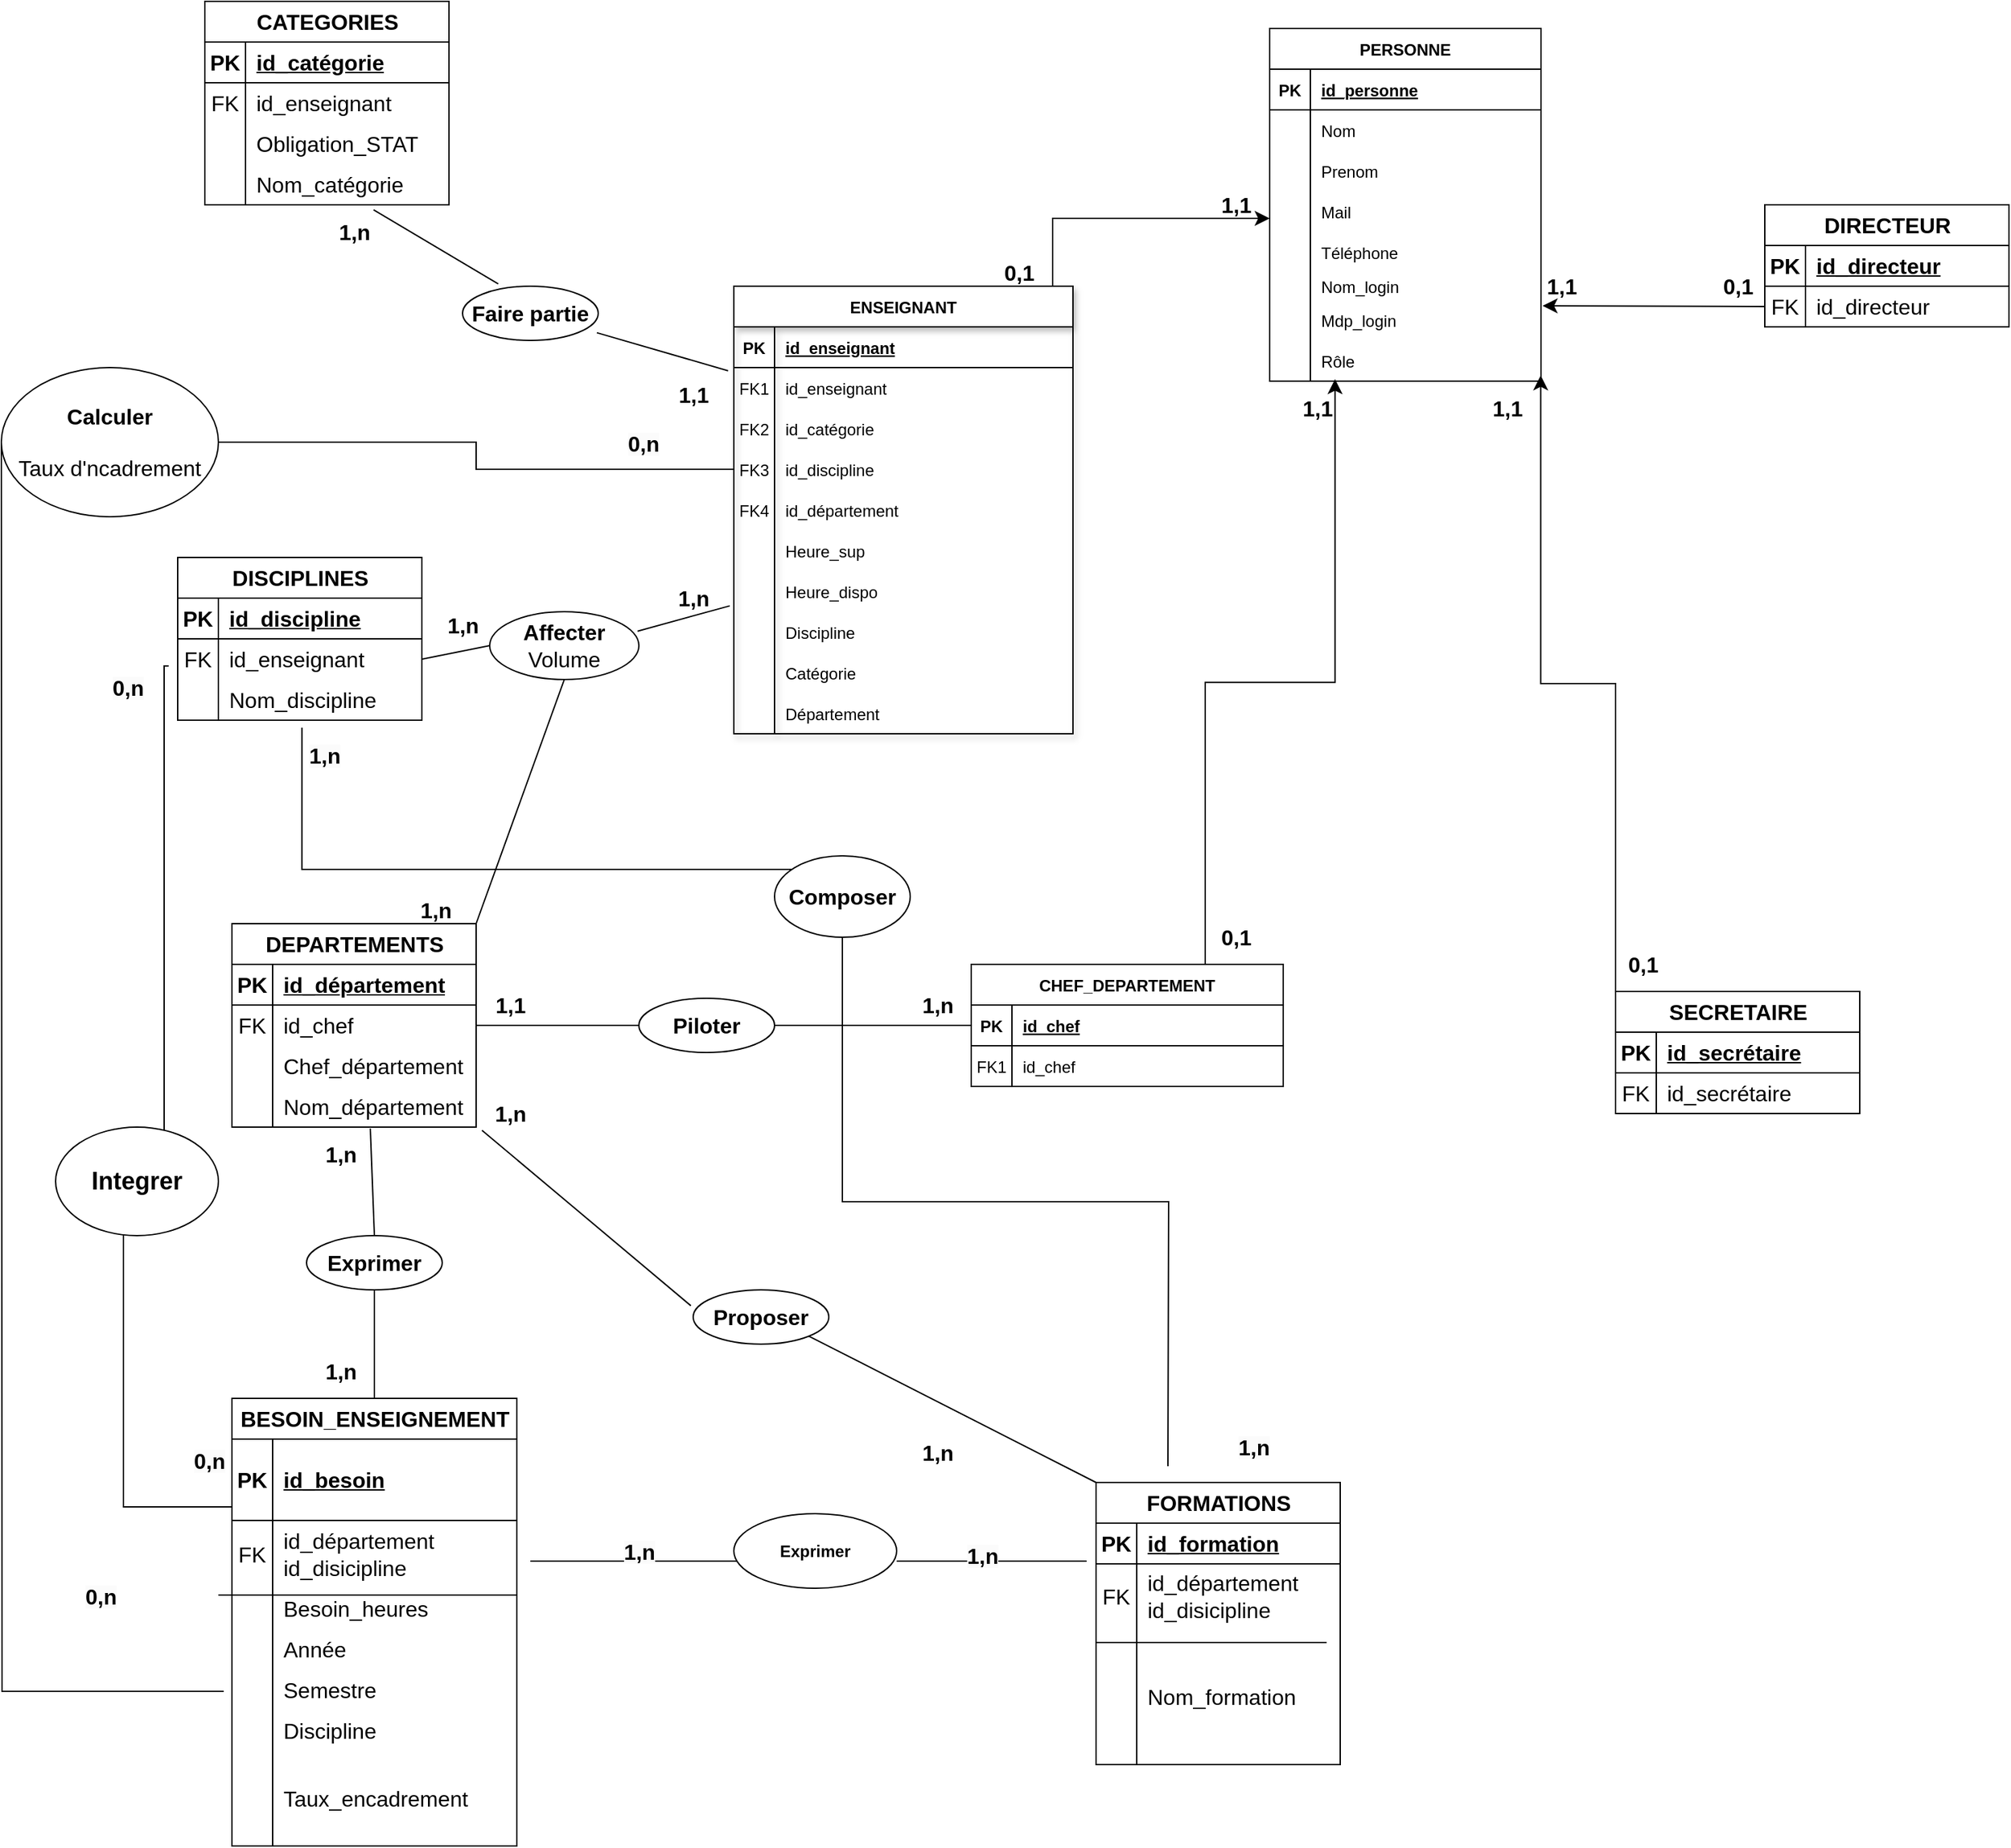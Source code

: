<mxfile version="22.1.8" type="google">
  <diagram id="R2lEEEUBdFMjLlhIrx00" name="Page-1">
    <mxGraphModel grid="1" page="1" gridSize="10" guides="1" tooltips="1" connect="1" arrows="1" fold="1" pageScale="1" pageWidth="850" pageHeight="1100" math="0" shadow="0" extFonts="Permanent Marker^https://fonts.googleapis.com/css?family=Permanent+Marker">
      <root>
        <mxCell id="0" />
        <mxCell id="1" parent="0" />
        <mxCell id="C-vyLk0tnHw3VtMMgP7b-2" value="ENSEIGNANT" style="shape=table;startSize=30;container=1;collapsible=1;childLayout=tableLayout;fixedRows=1;rowLines=0;fontStyle=1;align=center;resizeLast=1;shadow=1;" vertex="1" parent="1">
          <mxGeometry x="-170" width="250" height="330" as="geometry" />
        </mxCell>
        <mxCell id="C-vyLk0tnHw3VtMMgP7b-3" value="" style="shape=partialRectangle;collapsible=0;dropTarget=0;pointerEvents=0;fillColor=none;points=[[0,0.5],[1,0.5]];portConstraint=eastwest;top=0;left=0;right=0;bottom=1;" vertex="1" parent="C-vyLk0tnHw3VtMMgP7b-2">
          <mxGeometry y="30" width="250" height="30" as="geometry" />
        </mxCell>
        <mxCell id="C-vyLk0tnHw3VtMMgP7b-4" value="PK" style="shape=partialRectangle;overflow=hidden;connectable=0;fillColor=none;top=0;left=0;bottom=0;right=0;fontStyle=1;" vertex="1" parent="C-vyLk0tnHw3VtMMgP7b-3">
          <mxGeometry width="30" height="30" as="geometry">
            <mxRectangle width="30" height="30" as="alternateBounds" />
          </mxGeometry>
        </mxCell>
        <mxCell id="C-vyLk0tnHw3VtMMgP7b-5" value="id_enseignant" style="shape=partialRectangle;overflow=hidden;connectable=0;fillColor=none;top=0;left=0;bottom=0;right=0;align=left;spacingLeft=6;fontStyle=5;" vertex="1" parent="C-vyLk0tnHw3VtMMgP7b-3">
          <mxGeometry x="30" width="220" height="30" as="geometry">
            <mxRectangle width="220" height="30" as="alternateBounds" />
          </mxGeometry>
        </mxCell>
        <mxCell id="C-vyLk0tnHw3VtMMgP7b-6" value="" style="shape=partialRectangle;collapsible=0;dropTarget=0;pointerEvents=0;fillColor=none;points=[[0,0.5],[1,0.5]];portConstraint=eastwest;top=0;left=0;right=0;bottom=0;" vertex="1" parent="C-vyLk0tnHw3VtMMgP7b-2">
          <mxGeometry y="60" width="250" height="30" as="geometry" />
        </mxCell>
        <mxCell id="C-vyLk0tnHw3VtMMgP7b-7" value="FK1" style="shape=partialRectangle;overflow=hidden;connectable=0;fillColor=none;top=0;left=0;bottom=0;right=0;" vertex="1" parent="C-vyLk0tnHw3VtMMgP7b-6">
          <mxGeometry width="30" height="30" as="geometry">
            <mxRectangle width="30" height="30" as="alternateBounds" />
          </mxGeometry>
        </mxCell>
        <mxCell id="C-vyLk0tnHw3VtMMgP7b-8" value="id_enseignant" style="shape=partialRectangle;overflow=hidden;connectable=0;fillColor=none;top=0;left=0;bottom=0;right=0;align=left;spacingLeft=6;" vertex="1" parent="C-vyLk0tnHw3VtMMgP7b-6">
          <mxGeometry x="30" width="220" height="30" as="geometry">
            <mxRectangle width="220" height="30" as="alternateBounds" />
          </mxGeometry>
        </mxCell>
        <mxCell id="C-vyLk0tnHw3VtMMgP7b-9" value="" style="shape=partialRectangle;collapsible=0;dropTarget=0;pointerEvents=0;fillColor=none;points=[[0,0.5],[1,0.5]];portConstraint=eastwest;top=0;left=0;right=0;bottom=0;" vertex="1" parent="C-vyLk0tnHw3VtMMgP7b-2">
          <mxGeometry y="90" width="250" height="30" as="geometry" />
        </mxCell>
        <mxCell id="C-vyLk0tnHw3VtMMgP7b-10" value="FK2" style="shape=partialRectangle;overflow=hidden;connectable=0;fillColor=none;top=0;left=0;bottom=0;right=0;" vertex="1" parent="C-vyLk0tnHw3VtMMgP7b-9">
          <mxGeometry width="30" height="30" as="geometry">
            <mxRectangle width="30" height="30" as="alternateBounds" />
          </mxGeometry>
        </mxCell>
        <mxCell id="C-vyLk0tnHw3VtMMgP7b-11" value="id_catégorie" style="shape=partialRectangle;overflow=hidden;connectable=0;fillColor=none;top=0;left=0;bottom=0;right=0;align=left;spacingLeft=6;" vertex="1" parent="C-vyLk0tnHw3VtMMgP7b-9">
          <mxGeometry x="30" width="220" height="30" as="geometry">
            <mxRectangle width="220" height="30" as="alternateBounds" />
          </mxGeometry>
        </mxCell>
        <mxCell id="yzSAba-D0Oypc07SegUh-34" value="" style="shape=partialRectangle;collapsible=0;dropTarget=0;pointerEvents=0;fillColor=none;points=[[0,0.5],[1,0.5]];portConstraint=eastwest;top=0;left=0;right=0;bottom=0;" vertex="1" parent="C-vyLk0tnHw3VtMMgP7b-2">
          <mxGeometry y="120" width="250" height="30" as="geometry" />
        </mxCell>
        <mxCell id="yzSAba-D0Oypc07SegUh-35" value="FK3" style="shape=partialRectangle;overflow=hidden;connectable=0;fillColor=none;top=0;left=0;bottom=0;right=0;" vertex="1" parent="yzSAba-D0Oypc07SegUh-34">
          <mxGeometry width="30" height="30" as="geometry">
            <mxRectangle width="30" height="30" as="alternateBounds" />
          </mxGeometry>
        </mxCell>
        <mxCell id="yzSAba-D0Oypc07SegUh-36" value="id_discipline" style="shape=partialRectangle;overflow=hidden;connectable=0;fillColor=none;top=0;left=0;bottom=0;right=0;align=left;spacingLeft=6;" vertex="1" parent="yzSAba-D0Oypc07SegUh-34">
          <mxGeometry x="30" width="220" height="30" as="geometry">
            <mxRectangle width="220" height="30" as="alternateBounds" />
          </mxGeometry>
        </mxCell>
        <mxCell id="yzSAba-D0Oypc07SegUh-37" value="" style="shape=partialRectangle;collapsible=0;dropTarget=0;pointerEvents=0;fillColor=none;points=[[0,0.5],[1,0.5]];portConstraint=eastwest;top=0;left=0;right=0;bottom=0;" vertex="1" parent="C-vyLk0tnHw3VtMMgP7b-2">
          <mxGeometry y="150" width="250" height="30" as="geometry" />
        </mxCell>
        <mxCell id="yzSAba-D0Oypc07SegUh-38" value="FK4" style="shape=partialRectangle;overflow=hidden;connectable=0;fillColor=none;top=0;left=0;bottom=0;right=0;" vertex="1" parent="yzSAba-D0Oypc07SegUh-37">
          <mxGeometry width="30" height="30" as="geometry">
            <mxRectangle width="30" height="30" as="alternateBounds" />
          </mxGeometry>
        </mxCell>
        <mxCell id="yzSAba-D0Oypc07SegUh-39" value="id_département" style="shape=partialRectangle;overflow=hidden;connectable=0;fillColor=none;top=0;left=0;bottom=0;right=0;align=left;spacingLeft=6;" vertex="1" parent="yzSAba-D0Oypc07SegUh-37">
          <mxGeometry x="30" width="220" height="30" as="geometry">
            <mxRectangle width="220" height="30" as="alternateBounds" />
          </mxGeometry>
        </mxCell>
        <mxCell id="yzSAba-D0Oypc07SegUh-40" value="" style="shape=partialRectangle;collapsible=0;dropTarget=0;pointerEvents=0;fillColor=none;points=[[0,0.5],[1,0.5]];portConstraint=eastwest;top=0;left=0;right=0;bottom=0;" vertex="1" parent="C-vyLk0tnHw3VtMMgP7b-2">
          <mxGeometry y="180" width="250" height="30" as="geometry" />
        </mxCell>
        <mxCell id="yzSAba-D0Oypc07SegUh-41" value="" style="shape=partialRectangle;overflow=hidden;connectable=0;fillColor=none;top=0;left=0;bottom=0;right=0;" vertex="1" parent="yzSAba-D0Oypc07SegUh-40">
          <mxGeometry width="30" height="30" as="geometry">
            <mxRectangle width="30" height="30" as="alternateBounds" />
          </mxGeometry>
        </mxCell>
        <mxCell id="yzSAba-D0Oypc07SegUh-42" value="Heure_sup" style="shape=partialRectangle;overflow=hidden;connectable=0;fillColor=none;top=0;left=0;bottom=0;right=0;align=left;spacingLeft=6;" vertex="1" parent="yzSAba-D0Oypc07SegUh-40">
          <mxGeometry x="30" width="220" height="30" as="geometry">
            <mxRectangle width="220" height="30" as="alternateBounds" />
          </mxGeometry>
        </mxCell>
        <mxCell id="yzSAba-D0Oypc07SegUh-43" value="" style="shape=partialRectangle;collapsible=0;dropTarget=0;pointerEvents=0;fillColor=none;points=[[0,0.5],[1,0.5]];portConstraint=eastwest;top=0;left=0;right=0;bottom=0;" vertex="1" parent="C-vyLk0tnHw3VtMMgP7b-2">
          <mxGeometry y="210" width="250" height="30" as="geometry" />
        </mxCell>
        <mxCell id="yzSAba-D0Oypc07SegUh-44" value="" style="shape=partialRectangle;overflow=hidden;connectable=0;fillColor=none;top=0;left=0;bottom=0;right=0;" vertex="1" parent="yzSAba-D0Oypc07SegUh-43">
          <mxGeometry width="30" height="30" as="geometry">
            <mxRectangle width="30" height="30" as="alternateBounds" />
          </mxGeometry>
        </mxCell>
        <mxCell id="yzSAba-D0Oypc07SegUh-45" value="Heure_dispo" style="shape=partialRectangle;overflow=hidden;connectable=0;fillColor=none;top=0;left=0;bottom=0;right=0;align=left;spacingLeft=6;" vertex="1" parent="yzSAba-D0Oypc07SegUh-43">
          <mxGeometry x="30" width="220" height="30" as="geometry">
            <mxRectangle width="220" height="30" as="alternateBounds" />
          </mxGeometry>
        </mxCell>
        <mxCell id="yzSAba-D0Oypc07SegUh-92" value="" style="shape=partialRectangle;collapsible=0;dropTarget=0;pointerEvents=0;fillColor=none;points=[[0,0.5],[1,0.5]];portConstraint=eastwest;top=0;left=0;right=0;bottom=0;" vertex="1" parent="C-vyLk0tnHw3VtMMgP7b-2">
          <mxGeometry y="240" width="250" height="30" as="geometry" />
        </mxCell>
        <mxCell id="yzSAba-D0Oypc07SegUh-93" value="" style="shape=partialRectangle;overflow=hidden;connectable=0;fillColor=none;top=0;left=0;bottom=0;right=0;" vertex="1" parent="yzSAba-D0Oypc07SegUh-92">
          <mxGeometry width="30" height="30" as="geometry">
            <mxRectangle width="30" height="30" as="alternateBounds" />
          </mxGeometry>
        </mxCell>
        <mxCell id="yzSAba-D0Oypc07SegUh-94" value="Discipline" style="shape=partialRectangle;overflow=hidden;connectable=0;fillColor=none;top=0;left=0;bottom=0;right=0;align=left;spacingLeft=6;" vertex="1" parent="yzSAba-D0Oypc07SegUh-92">
          <mxGeometry x="30" width="220" height="30" as="geometry">
            <mxRectangle width="220" height="30" as="alternateBounds" />
          </mxGeometry>
        </mxCell>
        <mxCell id="yzSAba-D0Oypc07SegUh-95" value="" style="shape=partialRectangle;collapsible=0;dropTarget=0;pointerEvents=0;fillColor=none;points=[[0,0.5],[1,0.5]];portConstraint=eastwest;top=0;left=0;right=0;bottom=0;" vertex="1" parent="C-vyLk0tnHw3VtMMgP7b-2">
          <mxGeometry y="270" width="250" height="30" as="geometry" />
        </mxCell>
        <mxCell id="yzSAba-D0Oypc07SegUh-96" value="" style="shape=partialRectangle;overflow=hidden;connectable=0;fillColor=none;top=0;left=0;bottom=0;right=0;" vertex="1" parent="yzSAba-D0Oypc07SegUh-95">
          <mxGeometry width="30" height="30" as="geometry">
            <mxRectangle width="30" height="30" as="alternateBounds" />
          </mxGeometry>
        </mxCell>
        <mxCell id="yzSAba-D0Oypc07SegUh-97" value="Catégorie" style="shape=partialRectangle;overflow=hidden;connectable=0;fillColor=none;top=0;left=0;bottom=0;right=0;align=left;spacingLeft=6;" vertex="1" parent="yzSAba-D0Oypc07SegUh-95">
          <mxGeometry x="30" width="220" height="30" as="geometry">
            <mxRectangle width="220" height="30" as="alternateBounds" />
          </mxGeometry>
        </mxCell>
        <mxCell id="yzSAba-D0Oypc07SegUh-98" value="" style="shape=partialRectangle;collapsible=0;dropTarget=0;pointerEvents=0;fillColor=none;points=[[0,0.5],[1,0.5]];portConstraint=eastwest;top=0;left=0;right=0;bottom=0;" vertex="1" parent="C-vyLk0tnHw3VtMMgP7b-2">
          <mxGeometry y="300" width="250" height="30" as="geometry" />
        </mxCell>
        <mxCell id="yzSAba-D0Oypc07SegUh-99" value="" style="shape=partialRectangle;overflow=hidden;connectable=0;fillColor=none;top=0;left=0;bottom=0;right=0;" vertex="1" parent="yzSAba-D0Oypc07SegUh-98">
          <mxGeometry width="30" height="30" as="geometry">
            <mxRectangle width="30" height="30" as="alternateBounds" />
          </mxGeometry>
        </mxCell>
        <mxCell id="yzSAba-D0Oypc07SegUh-100" value="Département" style="shape=partialRectangle;overflow=hidden;connectable=0;fillColor=none;top=0;left=0;bottom=0;right=0;align=left;spacingLeft=6;" vertex="1" parent="yzSAba-D0Oypc07SegUh-98">
          <mxGeometry x="30" width="220" height="30" as="geometry">
            <mxRectangle width="220" height="30" as="alternateBounds" />
          </mxGeometry>
        </mxCell>
        <mxCell id="C-vyLk0tnHw3VtMMgP7b-13" value="CHEF_DEPARTEMENT" style="shape=table;startSize=30;container=1;collapsible=1;childLayout=tableLayout;fixedRows=1;rowLines=0;fontStyle=1;align=center;resizeLast=1;" vertex="1" parent="1">
          <mxGeometry x="5" y="500" width="230" height="90" as="geometry" />
        </mxCell>
        <mxCell id="C-vyLk0tnHw3VtMMgP7b-14" value="" style="shape=partialRectangle;collapsible=0;dropTarget=0;pointerEvents=0;fillColor=none;points=[[0,0.5],[1,0.5]];portConstraint=eastwest;top=0;left=0;right=0;bottom=1;" vertex="1" parent="C-vyLk0tnHw3VtMMgP7b-13">
          <mxGeometry y="30" width="230" height="30" as="geometry" />
        </mxCell>
        <mxCell id="C-vyLk0tnHw3VtMMgP7b-15" value="PK" style="shape=partialRectangle;overflow=hidden;connectable=0;fillColor=none;top=0;left=0;bottom=0;right=0;fontStyle=1;" vertex="1" parent="C-vyLk0tnHw3VtMMgP7b-14">
          <mxGeometry width="30" height="30" as="geometry">
            <mxRectangle width="30" height="30" as="alternateBounds" />
          </mxGeometry>
        </mxCell>
        <mxCell id="C-vyLk0tnHw3VtMMgP7b-16" value="id_chef" style="shape=partialRectangle;overflow=hidden;connectable=0;fillColor=none;top=0;left=0;bottom=0;right=0;align=left;spacingLeft=6;fontStyle=5;" vertex="1" parent="C-vyLk0tnHw3VtMMgP7b-14">
          <mxGeometry x="30" width="200" height="30" as="geometry">
            <mxRectangle width="200" height="30" as="alternateBounds" />
          </mxGeometry>
        </mxCell>
        <mxCell id="C-vyLk0tnHw3VtMMgP7b-17" value="" style="shape=partialRectangle;collapsible=0;dropTarget=0;pointerEvents=0;fillColor=none;points=[[0,0.5],[1,0.5]];portConstraint=eastwest;top=0;left=0;right=0;bottom=0;" vertex="1" parent="C-vyLk0tnHw3VtMMgP7b-13">
          <mxGeometry y="60" width="230" height="30" as="geometry" />
        </mxCell>
        <mxCell id="C-vyLk0tnHw3VtMMgP7b-18" value="FK1" style="shape=partialRectangle;overflow=hidden;connectable=0;fillColor=none;top=0;left=0;bottom=0;right=0;" vertex="1" parent="C-vyLk0tnHw3VtMMgP7b-17">
          <mxGeometry width="30" height="30" as="geometry">
            <mxRectangle width="30" height="30" as="alternateBounds" />
          </mxGeometry>
        </mxCell>
        <mxCell id="C-vyLk0tnHw3VtMMgP7b-19" value="id_chef" style="shape=partialRectangle;overflow=hidden;connectable=0;fillColor=none;top=0;left=0;bottom=0;right=0;align=left;spacingLeft=6;" vertex="1" parent="C-vyLk0tnHw3VtMMgP7b-17">
          <mxGeometry x="30" width="200" height="30" as="geometry">
            <mxRectangle width="200" height="30" as="alternateBounds" />
          </mxGeometry>
        </mxCell>
        <mxCell id="C-vyLk0tnHw3VtMMgP7b-23" value="PERSONNE" style="shape=table;startSize=30;container=1;collapsible=1;childLayout=tableLayout;fixedRows=1;rowLines=0;fontStyle=1;align=center;resizeLast=1;" vertex="1" parent="1">
          <mxGeometry x="225" y="-190" width="200" height="260" as="geometry" />
        </mxCell>
        <mxCell id="C-vyLk0tnHw3VtMMgP7b-24" value="" style="shape=partialRectangle;collapsible=0;dropTarget=0;pointerEvents=0;fillColor=none;points=[[0,0.5],[1,0.5]];portConstraint=eastwest;top=0;left=0;right=0;bottom=1;" vertex="1" parent="C-vyLk0tnHw3VtMMgP7b-23">
          <mxGeometry y="30" width="200" height="30" as="geometry" />
        </mxCell>
        <mxCell id="C-vyLk0tnHw3VtMMgP7b-25" value="PK" style="shape=partialRectangle;overflow=hidden;connectable=0;fillColor=none;top=0;left=0;bottom=0;right=0;fontStyle=1;" vertex="1" parent="C-vyLk0tnHw3VtMMgP7b-24">
          <mxGeometry width="30" height="30" as="geometry">
            <mxRectangle width="30" height="30" as="alternateBounds" />
          </mxGeometry>
        </mxCell>
        <mxCell id="C-vyLk0tnHw3VtMMgP7b-26" value="id_personne" style="shape=partialRectangle;overflow=hidden;connectable=0;fillColor=none;top=0;left=0;bottom=0;right=0;align=left;spacingLeft=6;fontStyle=5;" vertex="1" parent="C-vyLk0tnHw3VtMMgP7b-24">
          <mxGeometry x="30" width="170" height="30" as="geometry">
            <mxRectangle width="170" height="30" as="alternateBounds" />
          </mxGeometry>
        </mxCell>
        <mxCell id="C-vyLk0tnHw3VtMMgP7b-27" value="" style="shape=partialRectangle;collapsible=0;dropTarget=0;pointerEvents=0;fillColor=none;points=[[0,0.5],[1,0.5]];portConstraint=eastwest;top=0;left=0;right=0;bottom=0;" vertex="1" parent="C-vyLk0tnHw3VtMMgP7b-23">
          <mxGeometry y="60" width="200" height="30" as="geometry" />
        </mxCell>
        <mxCell id="C-vyLk0tnHw3VtMMgP7b-28" value="" style="shape=partialRectangle;overflow=hidden;connectable=0;fillColor=none;top=0;left=0;bottom=0;right=0;" vertex="1" parent="C-vyLk0tnHw3VtMMgP7b-27">
          <mxGeometry width="30" height="30" as="geometry">
            <mxRectangle width="30" height="30" as="alternateBounds" />
          </mxGeometry>
        </mxCell>
        <mxCell id="C-vyLk0tnHw3VtMMgP7b-29" value="Nom" style="shape=partialRectangle;overflow=hidden;connectable=0;fillColor=none;top=0;left=0;bottom=0;right=0;align=left;spacingLeft=6;" vertex="1" parent="C-vyLk0tnHw3VtMMgP7b-27">
          <mxGeometry x="30" width="170" height="30" as="geometry">
            <mxRectangle width="170" height="30" as="alternateBounds" />
          </mxGeometry>
        </mxCell>
        <mxCell id="yzSAba-D0Oypc07SegUh-2" value="" style="shape=partialRectangle;collapsible=0;dropTarget=0;pointerEvents=0;fillColor=none;points=[[0,0.5],[1,0.5]];portConstraint=eastwest;top=0;left=0;right=0;bottom=0;" vertex="1" parent="C-vyLk0tnHw3VtMMgP7b-23">
          <mxGeometry y="90" width="200" height="30" as="geometry" />
        </mxCell>
        <mxCell id="yzSAba-D0Oypc07SegUh-3" value="" style="shape=partialRectangle;overflow=hidden;connectable=0;fillColor=none;top=0;left=0;bottom=0;right=0;" vertex="1" parent="yzSAba-D0Oypc07SegUh-2">
          <mxGeometry width="30" height="30" as="geometry">
            <mxRectangle width="30" height="30" as="alternateBounds" />
          </mxGeometry>
        </mxCell>
        <mxCell id="yzSAba-D0Oypc07SegUh-4" value="Prenom" style="shape=partialRectangle;overflow=hidden;connectable=0;fillColor=none;top=0;left=0;bottom=0;right=0;align=left;spacingLeft=6;" vertex="1" parent="yzSAba-D0Oypc07SegUh-2">
          <mxGeometry x="30" width="170" height="30" as="geometry">
            <mxRectangle width="170" height="30" as="alternateBounds" />
          </mxGeometry>
        </mxCell>
        <mxCell id="yzSAba-D0Oypc07SegUh-5" value="" style="shape=partialRectangle;collapsible=0;dropTarget=0;pointerEvents=0;fillColor=none;points=[[0,0.5],[1,0.5]];portConstraint=eastwest;top=0;left=0;right=0;bottom=0;" vertex="1" parent="C-vyLk0tnHw3VtMMgP7b-23">
          <mxGeometry y="120" width="200" height="30" as="geometry" />
        </mxCell>
        <mxCell id="yzSAba-D0Oypc07SegUh-6" value="" style="shape=partialRectangle;overflow=hidden;connectable=0;fillColor=none;top=0;left=0;bottom=0;right=0;" vertex="1" parent="yzSAba-D0Oypc07SegUh-5">
          <mxGeometry width="30" height="30" as="geometry">
            <mxRectangle width="30" height="30" as="alternateBounds" />
          </mxGeometry>
        </mxCell>
        <mxCell id="yzSAba-D0Oypc07SegUh-7" value="Mail" style="shape=partialRectangle;overflow=hidden;connectable=0;fillColor=none;top=0;left=0;bottom=0;right=0;align=left;spacingLeft=6;" vertex="1" parent="yzSAba-D0Oypc07SegUh-5">
          <mxGeometry x="30" width="170" height="30" as="geometry">
            <mxRectangle width="170" height="30" as="alternateBounds" />
          </mxGeometry>
        </mxCell>
        <mxCell id="yzSAba-D0Oypc07SegUh-8" value="" style="shape=partialRectangle;collapsible=0;dropTarget=0;pointerEvents=0;fillColor=none;points=[[0,0.5],[1,0.5]];portConstraint=eastwest;top=0;left=0;right=0;bottom=0;" vertex="1" parent="C-vyLk0tnHw3VtMMgP7b-23">
          <mxGeometry y="150" width="200" height="30" as="geometry" />
        </mxCell>
        <mxCell id="yzSAba-D0Oypc07SegUh-9" value="" style="shape=partialRectangle;overflow=hidden;connectable=0;fillColor=none;top=0;left=0;bottom=0;right=0;" vertex="1" parent="yzSAba-D0Oypc07SegUh-8">
          <mxGeometry width="30" height="30" as="geometry">
            <mxRectangle width="30" height="30" as="alternateBounds" />
          </mxGeometry>
        </mxCell>
        <mxCell id="yzSAba-D0Oypc07SegUh-10" value="Téléphone" style="shape=partialRectangle;overflow=hidden;connectable=0;fillColor=none;top=0;left=0;bottom=0;right=0;align=left;spacingLeft=6;" vertex="1" parent="yzSAba-D0Oypc07SegUh-8">
          <mxGeometry x="30" width="170" height="30" as="geometry">
            <mxRectangle width="170" height="30" as="alternateBounds" />
          </mxGeometry>
        </mxCell>
        <mxCell id="yzSAba-D0Oypc07SegUh-11" value="" style="shape=partialRectangle;collapsible=0;dropTarget=0;pointerEvents=0;fillColor=none;points=[[0,0.5],[1,0.5]];portConstraint=eastwest;top=0;left=0;right=0;bottom=0;" vertex="1" parent="C-vyLk0tnHw3VtMMgP7b-23">
          <mxGeometry y="180" width="200" height="20" as="geometry" />
        </mxCell>
        <mxCell id="yzSAba-D0Oypc07SegUh-12" value="" style="shape=partialRectangle;overflow=hidden;connectable=0;fillColor=none;top=0;left=0;bottom=0;right=0;" vertex="1" parent="yzSAba-D0Oypc07SegUh-11">
          <mxGeometry width="30" height="20" as="geometry">
            <mxRectangle width="30" height="20" as="alternateBounds" />
          </mxGeometry>
        </mxCell>
        <mxCell id="yzSAba-D0Oypc07SegUh-13" value="Nom_login" style="shape=partialRectangle;overflow=hidden;connectable=0;fillColor=none;top=0;left=0;bottom=0;right=0;align=left;spacingLeft=6;" vertex="1" parent="yzSAba-D0Oypc07SegUh-11">
          <mxGeometry x="30" width="170" height="20" as="geometry">
            <mxRectangle width="170" height="20" as="alternateBounds" />
          </mxGeometry>
        </mxCell>
        <mxCell id="yzSAba-D0Oypc07SegUh-14" value="" style="shape=partialRectangle;collapsible=0;dropTarget=0;pointerEvents=0;fillColor=none;points=[[0,0.5],[1,0.5]];portConstraint=eastwest;top=0;left=0;right=0;bottom=0;" vertex="1" parent="C-vyLk0tnHw3VtMMgP7b-23">
          <mxGeometry y="200" width="200" height="30" as="geometry" />
        </mxCell>
        <mxCell id="yzSAba-D0Oypc07SegUh-15" value="" style="shape=partialRectangle;overflow=hidden;connectable=0;fillColor=none;top=0;left=0;bottom=0;right=0;" vertex="1" parent="yzSAba-D0Oypc07SegUh-14">
          <mxGeometry width="30" height="30" as="geometry">
            <mxRectangle width="30" height="30" as="alternateBounds" />
          </mxGeometry>
        </mxCell>
        <mxCell id="yzSAba-D0Oypc07SegUh-16" value="Mdp_login" style="shape=partialRectangle;overflow=hidden;connectable=0;fillColor=none;top=0;left=0;bottom=0;right=0;align=left;spacingLeft=6;" vertex="1" parent="yzSAba-D0Oypc07SegUh-14">
          <mxGeometry x="30" width="170" height="30" as="geometry">
            <mxRectangle width="170" height="30" as="alternateBounds" />
          </mxGeometry>
        </mxCell>
        <mxCell id="yzSAba-D0Oypc07SegUh-17" value="" style="shape=partialRectangle;collapsible=0;dropTarget=0;pointerEvents=0;fillColor=none;points=[[0,0.5],[1,0.5]];portConstraint=eastwest;top=0;left=0;right=0;bottom=0;" vertex="1" parent="C-vyLk0tnHw3VtMMgP7b-23">
          <mxGeometry y="230" width="200" height="30" as="geometry" />
        </mxCell>
        <mxCell id="yzSAba-D0Oypc07SegUh-18" value="" style="shape=partialRectangle;overflow=hidden;connectable=0;fillColor=none;top=0;left=0;bottom=0;right=0;" vertex="1" parent="yzSAba-D0Oypc07SegUh-17">
          <mxGeometry width="30" height="30" as="geometry">
            <mxRectangle width="30" height="30" as="alternateBounds" />
          </mxGeometry>
        </mxCell>
        <mxCell id="yzSAba-D0Oypc07SegUh-19" value="Rôle" style="shape=partialRectangle;overflow=hidden;connectable=0;fillColor=none;top=0;left=0;bottom=0;right=0;align=left;spacingLeft=6;" vertex="1" parent="yzSAba-D0Oypc07SegUh-17">
          <mxGeometry x="30" width="170" height="30" as="geometry">
            <mxRectangle width="170" height="30" as="alternateBounds" />
          </mxGeometry>
        </mxCell>
        <mxCell id="yzSAba-D0Oypc07SegUh-22" value="" style="edgeStyle=elbowEdgeStyle;elbow=vertical;endArrow=classic;html=1;curved=0;rounded=0;endSize=8;startSize=8;fontSize=12;exitX=0.75;exitY=0;exitDx=0;exitDy=0;entryX=0.241;entryY=0.952;entryDx=0;entryDy=0;entryPerimeter=0;" edge="1" parent="1" source="C-vyLk0tnHw3VtMMgP7b-13" target="yzSAba-D0Oypc07SegUh-17">
          <mxGeometry width="50" height="50" relative="1" as="geometry">
            <mxPoint x="-4.8" y="422.15" as="sourcePoint" />
            <mxPoint x="160.0" y="117.85" as="targetPoint" />
            <Array as="points">
              <mxPoint x="97.72" y="292.15" />
              <mxPoint x="77.72" y="362.15" />
            </Array>
          </mxGeometry>
        </mxCell>
        <mxCell id="yzSAba-D0Oypc07SegUh-23" value="" style="edgeStyle=elbowEdgeStyle;elbow=vertical;endArrow=classic;html=1;curved=0;rounded=0;endSize=8;startSize=8;fontSize=12;" edge="1" parent="1">
          <mxGeometry width="50" height="50" relative="1" as="geometry">
            <mxPoint x="65" as="sourcePoint" />
            <mxPoint x="225" y="-50" as="targetPoint" />
            <Array as="points">
              <mxPoint x="85" y="-50" />
              <mxPoint x="145" y="-50" />
              <mxPoint x="202.5" y="280" />
              <mxPoint x="112.5" y="280" />
              <mxPoint x="212.5" y="350" />
              <mxPoint x="212.5" y="350" />
            </Array>
          </mxGeometry>
        </mxCell>
        <mxCell id="yzSAba-D0Oypc07SegUh-47" value="SECRETAIRE" style="shape=table;startSize=30;container=1;collapsible=1;childLayout=tableLayout;fixedRows=1;rowLines=0;fontStyle=1;align=center;resizeLast=1;html=1;fontSize=16;" vertex="1" parent="1">
          <mxGeometry x="480" y="520" width="180" height="90" as="geometry" />
        </mxCell>
        <mxCell id="yzSAba-D0Oypc07SegUh-48" value="" style="shape=tableRow;horizontal=0;startSize=0;swimlaneHead=0;swimlaneBody=0;fillColor=none;collapsible=0;dropTarget=0;points=[[0,0.5],[1,0.5]];portConstraint=eastwest;top=0;left=0;right=0;bottom=1;fontSize=16;" vertex="1" parent="yzSAba-D0Oypc07SegUh-47">
          <mxGeometry y="30" width="180" height="30" as="geometry" />
        </mxCell>
        <mxCell id="yzSAba-D0Oypc07SegUh-49" value="PK" style="shape=partialRectangle;connectable=0;fillColor=none;top=0;left=0;bottom=0;right=0;fontStyle=1;overflow=hidden;whiteSpace=wrap;html=1;fontSize=16;" vertex="1" parent="yzSAba-D0Oypc07SegUh-48">
          <mxGeometry width="30" height="30" as="geometry">
            <mxRectangle width="30" height="30" as="alternateBounds" />
          </mxGeometry>
        </mxCell>
        <mxCell id="yzSAba-D0Oypc07SegUh-50" value="id_secrétaire" style="shape=partialRectangle;connectable=0;fillColor=none;top=0;left=0;bottom=0;right=0;align=left;spacingLeft=6;fontStyle=5;overflow=hidden;whiteSpace=wrap;html=1;fontSize=16;" vertex="1" parent="yzSAba-D0Oypc07SegUh-48">
          <mxGeometry x="30" width="150" height="30" as="geometry">
            <mxRectangle width="150" height="30" as="alternateBounds" />
          </mxGeometry>
        </mxCell>
        <mxCell id="yzSAba-D0Oypc07SegUh-51" value="" style="shape=tableRow;horizontal=0;startSize=0;swimlaneHead=0;swimlaneBody=0;fillColor=none;collapsible=0;dropTarget=0;points=[[0,0.5],[1,0.5]];portConstraint=eastwest;top=0;left=0;right=0;bottom=0;fontSize=16;" vertex="1" parent="yzSAba-D0Oypc07SegUh-47">
          <mxGeometry y="60" width="180" height="30" as="geometry" />
        </mxCell>
        <mxCell id="yzSAba-D0Oypc07SegUh-52" value="FK" style="shape=partialRectangle;connectable=0;fillColor=none;top=0;left=0;bottom=0;right=0;editable=1;overflow=hidden;whiteSpace=wrap;html=1;fontSize=16;" vertex="1" parent="yzSAba-D0Oypc07SegUh-51">
          <mxGeometry width="30" height="30" as="geometry">
            <mxRectangle width="30" height="30" as="alternateBounds" />
          </mxGeometry>
        </mxCell>
        <mxCell id="yzSAba-D0Oypc07SegUh-53" value="id_secrétaire" style="shape=partialRectangle;connectable=0;fillColor=none;top=0;left=0;bottom=0;right=0;align=left;spacingLeft=6;overflow=hidden;whiteSpace=wrap;html=1;fontSize=16;" vertex="1" parent="yzSAba-D0Oypc07SegUh-51">
          <mxGeometry x="30" width="150" height="30" as="geometry">
            <mxRectangle width="150" height="30" as="alternateBounds" />
          </mxGeometry>
        </mxCell>
        <mxCell id="yzSAba-D0Oypc07SegUh-62" value="DIRECTEUR" style="shape=table;startSize=30;container=1;collapsible=1;childLayout=tableLayout;fixedRows=1;rowLines=0;fontStyle=1;align=center;resizeLast=1;html=1;fontSize=16;" vertex="1" parent="1">
          <mxGeometry x="590" y="-60" width="180" height="90" as="geometry" />
        </mxCell>
        <mxCell id="yzSAba-D0Oypc07SegUh-63" value="" style="shape=tableRow;horizontal=0;startSize=0;swimlaneHead=0;swimlaneBody=0;fillColor=none;collapsible=0;dropTarget=0;points=[[0,0.5],[1,0.5]];portConstraint=eastwest;top=0;left=0;right=0;bottom=1;fontSize=16;" vertex="1" parent="yzSAba-D0Oypc07SegUh-62">
          <mxGeometry y="30" width="180" height="30" as="geometry" />
        </mxCell>
        <mxCell id="yzSAba-D0Oypc07SegUh-64" value="PK" style="shape=partialRectangle;connectable=0;fillColor=none;top=0;left=0;bottom=0;right=0;fontStyle=1;overflow=hidden;whiteSpace=wrap;html=1;fontSize=16;" vertex="1" parent="yzSAba-D0Oypc07SegUh-63">
          <mxGeometry width="30" height="30" as="geometry">
            <mxRectangle width="30" height="30" as="alternateBounds" />
          </mxGeometry>
        </mxCell>
        <mxCell id="yzSAba-D0Oypc07SegUh-65" value="id_directeur" style="shape=partialRectangle;connectable=0;fillColor=none;top=0;left=0;bottom=0;right=0;align=left;spacingLeft=6;fontStyle=5;overflow=hidden;whiteSpace=wrap;html=1;fontSize=16;" vertex="1" parent="yzSAba-D0Oypc07SegUh-63">
          <mxGeometry x="30" width="150" height="30" as="geometry">
            <mxRectangle width="150" height="30" as="alternateBounds" />
          </mxGeometry>
        </mxCell>
        <mxCell id="yzSAba-D0Oypc07SegUh-66" value="" style="shape=tableRow;horizontal=0;startSize=0;swimlaneHead=0;swimlaneBody=0;fillColor=none;collapsible=0;dropTarget=0;points=[[0,0.5],[1,0.5]];portConstraint=eastwest;top=0;left=0;right=0;bottom=0;fontSize=16;" vertex="1" parent="yzSAba-D0Oypc07SegUh-62">
          <mxGeometry y="60" width="180" height="30" as="geometry" />
        </mxCell>
        <mxCell id="yzSAba-D0Oypc07SegUh-67" value="FK" style="shape=partialRectangle;connectable=0;fillColor=none;top=0;left=0;bottom=0;right=0;editable=1;overflow=hidden;whiteSpace=wrap;html=1;fontSize=16;" vertex="1" parent="yzSAba-D0Oypc07SegUh-66">
          <mxGeometry width="30" height="30" as="geometry">
            <mxRectangle width="30" height="30" as="alternateBounds" />
          </mxGeometry>
        </mxCell>
        <mxCell id="yzSAba-D0Oypc07SegUh-68" value="id_directeur" style="shape=partialRectangle;connectable=0;fillColor=none;top=0;left=0;bottom=0;right=0;align=left;spacingLeft=6;overflow=hidden;whiteSpace=wrap;html=1;fontSize=16;" vertex="1" parent="yzSAba-D0Oypc07SegUh-66">
          <mxGeometry x="30" width="150" height="30" as="geometry">
            <mxRectangle width="150" height="30" as="alternateBounds" />
          </mxGeometry>
        </mxCell>
        <mxCell id="yzSAba-D0Oypc07SegUh-78" value="" style="edgeStyle=elbowEdgeStyle;elbow=vertical;endArrow=classic;html=1;curved=0;rounded=0;endSize=8;startSize=8;fontSize=12;entryX=1.006;entryY=0.143;entryDx=0;entryDy=0;entryPerimeter=0;exitX=0;exitY=0.5;exitDx=0;exitDy=0;" edge="1" parent="1" source="yzSAba-D0Oypc07SegUh-66" target="yzSAba-D0Oypc07SegUh-14">
          <mxGeometry width="50" height="50" relative="1" as="geometry">
            <mxPoint x="310" y="250" as="sourcePoint" />
            <mxPoint x="360" y="200" as="targetPoint" />
          </mxGeometry>
        </mxCell>
        <mxCell id="yzSAba-D0Oypc07SegUh-79" value="" style="edgeStyle=elbowEdgeStyle;elbow=vertical;endArrow=classic;html=1;curved=0;rounded=0;endSize=8;startSize=8;fontSize=12;exitX=0;exitY=0;exitDx=0;exitDy=0;entryX=0.999;entryY=0.857;entryDx=0;entryDy=0;entryPerimeter=0;" edge="1" parent="1" source="yzSAba-D0Oypc07SegUh-47" target="yzSAba-D0Oypc07SegUh-17">
          <mxGeometry width="50" height="50" relative="1" as="geometry">
            <mxPoint x="310" y="250" as="sourcePoint" />
            <mxPoint x="360" y="200" as="targetPoint" />
          </mxGeometry>
        </mxCell>
        <mxCell id="yzSAba-D0Oypc07SegUh-80" value="1,1" style="text;strokeColor=none;fillColor=none;html=1;fontSize=16;fontStyle=1;verticalAlign=middle;align=center;" vertex="1" parent="1">
          <mxGeometry x="150" y="-80" width="100" height="40" as="geometry" />
        </mxCell>
        <mxCell id="yzSAba-D0Oypc07SegUh-83" value="1,1" style="text;strokeColor=none;fillColor=none;html=1;fontSize=16;fontStyle=1;verticalAlign=middle;align=center;" vertex="1" parent="1">
          <mxGeometry x="390" y="-20" width="100" height="40" as="geometry" />
        </mxCell>
        <mxCell id="yzSAba-D0Oypc07SegUh-84" value="1,1" style="text;strokeColor=none;fillColor=none;html=1;fontSize=16;fontStyle=1;verticalAlign=middle;align=center;" vertex="1" parent="1">
          <mxGeometry x="350" y="70" width="100" height="40" as="geometry" />
        </mxCell>
        <mxCell id="yzSAba-D0Oypc07SegUh-85" value="1,1" style="text;strokeColor=none;fillColor=none;html=1;fontSize=16;fontStyle=1;verticalAlign=middle;align=center;" vertex="1" parent="1">
          <mxGeometry x="210" y="70" width="100" height="40" as="geometry" />
        </mxCell>
        <mxCell id="yzSAba-D0Oypc07SegUh-87" value="0,1" style="text;strokeColor=none;fillColor=none;html=1;fontSize=16;fontStyle=1;verticalAlign=middle;align=center;" vertex="1" parent="1">
          <mxGeometry x="150" y="460" width="100" height="40" as="geometry" />
        </mxCell>
        <mxCell id="yzSAba-D0Oypc07SegUh-88" value="0,1" style="text;strokeColor=none;fillColor=none;html=1;fontSize=16;fontStyle=1;verticalAlign=middle;align=center;" vertex="1" parent="1">
          <mxGeometry x="450" y="480" width="100" height="40" as="geometry" />
        </mxCell>
        <mxCell id="yzSAba-D0Oypc07SegUh-89" value="0,1" style="text;strokeColor=none;fillColor=none;html=1;fontSize=16;fontStyle=1;verticalAlign=middle;align=center;" vertex="1" parent="1">
          <mxGeometry x="520" y="-20" width="100" height="40" as="geometry" />
        </mxCell>
        <mxCell id="yzSAba-D0Oypc07SegUh-86" value="0,1" style="text;strokeColor=none;fillColor=none;html=1;fontSize=16;fontStyle=1;verticalAlign=middle;align=center;" vertex="1" parent="1">
          <mxGeometry x="-10" y="-30" width="100" height="40" as="geometry" />
        </mxCell>
        <mxCell id="yzSAba-D0Oypc07SegUh-105" value="&lt;b&gt;Faire partie&lt;/b&gt;" style="ellipse;whiteSpace=wrap;html=1;align=center;fontSize=16;" vertex="1" parent="1">
          <mxGeometry x="-370" width="100" height="40" as="geometry" />
        </mxCell>
        <mxCell id="yzSAba-D0Oypc07SegUh-106" value="CATEGORIES" style="shape=table;startSize=30;container=1;collapsible=1;childLayout=tableLayout;fixedRows=1;rowLines=0;fontStyle=1;align=center;resizeLast=1;html=1;fontSize=16;" vertex="1" parent="1">
          <mxGeometry x="-560" y="-210" width="180" height="150" as="geometry" />
        </mxCell>
        <mxCell id="yzSAba-D0Oypc07SegUh-107" value="" style="shape=tableRow;horizontal=0;startSize=0;swimlaneHead=0;swimlaneBody=0;fillColor=none;collapsible=0;dropTarget=0;points=[[0,0.5],[1,0.5]];portConstraint=eastwest;top=0;left=0;right=0;bottom=1;fontSize=16;" vertex="1" parent="yzSAba-D0Oypc07SegUh-106">
          <mxGeometry y="30" width="180" height="30" as="geometry" />
        </mxCell>
        <mxCell id="yzSAba-D0Oypc07SegUh-108" value="PK" style="shape=partialRectangle;connectable=0;fillColor=none;top=0;left=0;bottom=0;right=0;fontStyle=1;overflow=hidden;whiteSpace=wrap;html=1;fontSize=16;" vertex="1" parent="yzSAba-D0Oypc07SegUh-107">
          <mxGeometry width="30" height="30" as="geometry">
            <mxRectangle width="30" height="30" as="alternateBounds" />
          </mxGeometry>
        </mxCell>
        <mxCell id="yzSAba-D0Oypc07SegUh-109" value="id_catégorie" style="shape=partialRectangle;connectable=0;fillColor=none;top=0;left=0;bottom=0;right=0;align=left;spacingLeft=6;fontStyle=5;overflow=hidden;whiteSpace=wrap;html=1;fontSize=16;" vertex="1" parent="yzSAba-D0Oypc07SegUh-107">
          <mxGeometry x="30" width="150" height="30" as="geometry">
            <mxRectangle width="150" height="30" as="alternateBounds" />
          </mxGeometry>
        </mxCell>
        <mxCell id="yzSAba-D0Oypc07SegUh-110" value="" style="shape=tableRow;horizontal=0;startSize=0;swimlaneHead=0;swimlaneBody=0;fillColor=none;collapsible=0;dropTarget=0;points=[[0,0.5],[1,0.5]];portConstraint=eastwest;top=0;left=0;right=0;bottom=0;fontSize=16;" vertex="1" parent="yzSAba-D0Oypc07SegUh-106">
          <mxGeometry y="60" width="180" height="30" as="geometry" />
        </mxCell>
        <mxCell id="yzSAba-D0Oypc07SegUh-111" value="FK" style="shape=partialRectangle;connectable=0;fillColor=none;top=0;left=0;bottom=0;right=0;editable=1;overflow=hidden;whiteSpace=wrap;html=1;fontSize=16;" vertex="1" parent="yzSAba-D0Oypc07SegUh-110">
          <mxGeometry width="30" height="30" as="geometry">
            <mxRectangle width="30" height="30" as="alternateBounds" />
          </mxGeometry>
        </mxCell>
        <mxCell id="yzSAba-D0Oypc07SegUh-112" value="id_enseignant" style="shape=partialRectangle;connectable=0;fillColor=none;top=0;left=0;bottom=0;right=0;align=left;spacingLeft=6;overflow=hidden;whiteSpace=wrap;html=1;fontSize=16;" vertex="1" parent="yzSAba-D0Oypc07SegUh-110">
          <mxGeometry x="30" width="150" height="30" as="geometry">
            <mxRectangle width="150" height="30" as="alternateBounds" />
          </mxGeometry>
        </mxCell>
        <mxCell id="yzSAba-D0Oypc07SegUh-113" value="" style="shape=tableRow;horizontal=0;startSize=0;swimlaneHead=0;swimlaneBody=0;fillColor=none;collapsible=0;dropTarget=0;points=[[0,0.5],[1,0.5]];portConstraint=eastwest;top=0;left=0;right=0;bottom=0;fontSize=16;" vertex="1" parent="yzSAba-D0Oypc07SegUh-106">
          <mxGeometry y="90" width="180" height="30" as="geometry" />
        </mxCell>
        <mxCell id="yzSAba-D0Oypc07SegUh-114" value="" style="shape=partialRectangle;connectable=0;fillColor=none;top=0;left=0;bottom=0;right=0;editable=1;overflow=hidden;whiteSpace=wrap;html=1;fontSize=16;" vertex="1" parent="yzSAba-D0Oypc07SegUh-113">
          <mxGeometry width="30" height="30" as="geometry">
            <mxRectangle width="30" height="30" as="alternateBounds" />
          </mxGeometry>
        </mxCell>
        <mxCell id="yzSAba-D0Oypc07SegUh-115" value="Obligation_STAT" style="shape=partialRectangle;connectable=0;fillColor=none;top=0;left=0;bottom=0;right=0;align=left;spacingLeft=6;overflow=hidden;whiteSpace=wrap;html=1;fontSize=16;" vertex="1" parent="yzSAba-D0Oypc07SegUh-113">
          <mxGeometry x="30" width="150" height="30" as="geometry">
            <mxRectangle width="150" height="30" as="alternateBounds" />
          </mxGeometry>
        </mxCell>
        <mxCell id="yzSAba-D0Oypc07SegUh-119" value="" style="shape=tableRow;horizontal=0;startSize=0;swimlaneHead=0;swimlaneBody=0;fillColor=none;collapsible=0;dropTarget=0;points=[[0,0.5],[1,0.5]];portConstraint=eastwest;top=0;left=0;right=0;bottom=0;fontSize=16;" vertex="1" parent="yzSAba-D0Oypc07SegUh-106">
          <mxGeometry y="120" width="180" height="30" as="geometry" />
        </mxCell>
        <mxCell id="yzSAba-D0Oypc07SegUh-120" value="" style="shape=partialRectangle;connectable=0;fillColor=none;top=0;left=0;bottom=0;right=0;editable=1;overflow=hidden;whiteSpace=wrap;html=1;fontSize=16;" vertex="1" parent="yzSAba-D0Oypc07SegUh-119">
          <mxGeometry width="30" height="30" as="geometry">
            <mxRectangle width="30" height="30" as="alternateBounds" />
          </mxGeometry>
        </mxCell>
        <mxCell id="yzSAba-D0Oypc07SegUh-121" value="Nom_catégorie" style="shape=partialRectangle;connectable=0;fillColor=none;top=0;left=0;bottom=0;right=0;align=left;spacingLeft=6;overflow=hidden;whiteSpace=wrap;html=1;fontSize=16;" vertex="1" parent="yzSAba-D0Oypc07SegUh-119">
          <mxGeometry x="30" width="150" height="30" as="geometry">
            <mxRectangle width="150" height="30" as="alternateBounds" />
          </mxGeometry>
        </mxCell>
        <mxCell id="yzSAba-D0Oypc07SegUh-123" value="" style="endArrow=none;html=1;rounded=0;fontSize=12;startSize=8;endSize=8;curved=1;exitX=0.99;exitY=0.858;exitDx=0;exitDy=0;exitPerimeter=0;entryX=-0.017;entryY=0.078;entryDx=0;entryDy=0;entryPerimeter=0;" edge="1" parent="1" source="yzSAba-D0Oypc07SegUh-105" target="C-vyLk0tnHw3VtMMgP7b-6">
          <mxGeometry relative="1" as="geometry">
            <mxPoint x="-200" y="210" as="sourcePoint" />
            <mxPoint x="-40" y="210" as="targetPoint" />
          </mxGeometry>
        </mxCell>
        <mxCell id="yzSAba-D0Oypc07SegUh-124" value="" style="endArrow=none;html=1;rounded=0;fontSize=12;startSize=8;endSize=8;curved=1;exitX=0.691;exitY=1.122;exitDx=0;exitDy=0;exitPerimeter=0;entryX=0.263;entryY=-0.042;entryDx=0;entryDy=0;entryPerimeter=0;" edge="1" parent="1" source="yzSAba-D0Oypc07SegUh-119" target="yzSAba-D0Oypc07SegUh-105">
          <mxGeometry relative="1" as="geometry">
            <mxPoint x="-200" y="210" as="sourcePoint" />
            <mxPoint x="-40" y="210" as="targetPoint" />
          </mxGeometry>
        </mxCell>
        <mxCell id="yzSAba-D0Oypc07SegUh-125" value="DISCIPLINES" style="shape=table;startSize=30;container=1;collapsible=1;childLayout=tableLayout;fixedRows=1;rowLines=0;fontStyle=1;align=center;resizeLast=1;html=1;fontSize=16;" vertex="1" parent="1">
          <mxGeometry x="-580" y="200" width="180" height="120" as="geometry" />
        </mxCell>
        <mxCell id="yzSAba-D0Oypc07SegUh-126" value="" style="shape=tableRow;horizontal=0;startSize=0;swimlaneHead=0;swimlaneBody=0;fillColor=none;collapsible=0;dropTarget=0;points=[[0,0.5],[1,0.5]];portConstraint=eastwest;top=0;left=0;right=0;bottom=1;fontSize=16;" vertex="1" parent="yzSAba-D0Oypc07SegUh-125">
          <mxGeometry y="30" width="180" height="30" as="geometry" />
        </mxCell>
        <mxCell id="yzSAba-D0Oypc07SegUh-127" value="PK" style="shape=partialRectangle;connectable=0;fillColor=none;top=0;left=0;bottom=0;right=0;fontStyle=1;overflow=hidden;whiteSpace=wrap;html=1;fontSize=16;" vertex="1" parent="yzSAba-D0Oypc07SegUh-126">
          <mxGeometry width="30" height="30" as="geometry">
            <mxRectangle width="30" height="30" as="alternateBounds" />
          </mxGeometry>
        </mxCell>
        <mxCell id="yzSAba-D0Oypc07SegUh-128" value="id_discipline" style="shape=partialRectangle;connectable=0;fillColor=none;top=0;left=0;bottom=0;right=0;align=left;spacingLeft=6;fontStyle=5;overflow=hidden;whiteSpace=wrap;html=1;fontSize=16;" vertex="1" parent="yzSAba-D0Oypc07SegUh-126">
          <mxGeometry x="30" width="150" height="30" as="geometry">
            <mxRectangle width="150" height="30" as="alternateBounds" />
          </mxGeometry>
        </mxCell>
        <mxCell id="yzSAba-D0Oypc07SegUh-129" value="" style="shape=tableRow;horizontal=0;startSize=0;swimlaneHead=0;swimlaneBody=0;fillColor=none;collapsible=0;dropTarget=0;points=[[0,0.5],[1,0.5]];portConstraint=eastwest;top=0;left=0;right=0;bottom=0;fontSize=16;" vertex="1" parent="yzSAba-D0Oypc07SegUh-125">
          <mxGeometry y="60" width="180" height="30" as="geometry" />
        </mxCell>
        <mxCell id="yzSAba-D0Oypc07SegUh-130" value="FK" style="shape=partialRectangle;connectable=0;fillColor=none;top=0;left=0;bottom=0;right=0;editable=1;overflow=hidden;whiteSpace=wrap;html=1;fontSize=16;" vertex="1" parent="yzSAba-D0Oypc07SegUh-129">
          <mxGeometry width="30" height="30" as="geometry">
            <mxRectangle width="30" height="30" as="alternateBounds" />
          </mxGeometry>
        </mxCell>
        <mxCell id="yzSAba-D0Oypc07SegUh-131" value="id_enseignant" style="shape=partialRectangle;connectable=0;fillColor=none;top=0;left=0;bottom=0;right=0;align=left;spacingLeft=6;overflow=hidden;whiteSpace=wrap;html=1;fontSize=16;" vertex="1" parent="yzSAba-D0Oypc07SegUh-129">
          <mxGeometry x="30" width="150" height="30" as="geometry">
            <mxRectangle width="150" height="30" as="alternateBounds" />
          </mxGeometry>
        </mxCell>
        <mxCell id="yzSAba-D0Oypc07SegUh-135" value="" style="shape=tableRow;horizontal=0;startSize=0;swimlaneHead=0;swimlaneBody=0;fillColor=none;collapsible=0;dropTarget=0;points=[[0,0.5],[1,0.5]];portConstraint=eastwest;top=0;left=0;right=0;bottom=0;fontSize=16;" vertex="1" parent="yzSAba-D0Oypc07SegUh-125">
          <mxGeometry y="90" width="180" height="30" as="geometry" />
        </mxCell>
        <mxCell id="yzSAba-D0Oypc07SegUh-136" value="" style="shape=partialRectangle;connectable=0;fillColor=none;top=0;left=0;bottom=0;right=0;editable=1;overflow=hidden;whiteSpace=wrap;html=1;fontSize=16;" vertex="1" parent="yzSAba-D0Oypc07SegUh-135">
          <mxGeometry width="30" height="30" as="geometry">
            <mxRectangle width="30" height="30" as="alternateBounds" />
          </mxGeometry>
        </mxCell>
        <mxCell id="yzSAba-D0Oypc07SegUh-137" value="Nom_discipline" style="shape=partialRectangle;connectable=0;fillColor=none;top=0;left=0;bottom=0;right=0;align=left;spacingLeft=6;overflow=hidden;whiteSpace=wrap;html=1;fontSize=16;" vertex="1" parent="yzSAba-D0Oypc07SegUh-135">
          <mxGeometry x="30" width="150" height="30" as="geometry">
            <mxRectangle width="150" height="30" as="alternateBounds" />
          </mxGeometry>
        </mxCell>
        <mxCell id="yzSAba-D0Oypc07SegUh-138" value="&lt;b&gt;Affecter&lt;br&gt;&lt;/b&gt;Volume" style="ellipse;whiteSpace=wrap;html=1;align=center;fontSize=16;" vertex="1" parent="1">
          <mxGeometry x="-350" y="240" width="110" height="50" as="geometry" />
        </mxCell>
        <mxCell id="yzSAba-D0Oypc07SegUh-139" value="" style="endArrow=none;html=1;rounded=0;fontSize=12;startSize=8;endSize=8;curved=1;exitX=1;exitY=0.5;exitDx=0;exitDy=0;entryX=0;entryY=0.5;entryDx=0;entryDy=0;" edge="1" parent="1" source="yzSAba-D0Oypc07SegUh-129" target="yzSAba-D0Oypc07SegUh-138">
          <mxGeometry relative="1" as="geometry">
            <mxPoint x="-200" y="210" as="sourcePoint" />
            <mxPoint x="-330" y="260" as="targetPoint" />
          </mxGeometry>
        </mxCell>
        <mxCell id="yzSAba-D0Oypc07SegUh-140" value="" style="endArrow=none;html=1;rounded=0;fontSize=12;startSize=8;endSize=8;curved=1;exitX=0.991;exitY=0.287;exitDx=0;exitDy=0;exitPerimeter=0;entryX=-0.012;entryY=0.856;entryDx=0;entryDy=0;entryPerimeter=0;" edge="1" parent="1" source="yzSAba-D0Oypc07SegUh-138" target="yzSAba-D0Oypc07SegUh-43">
          <mxGeometry relative="1" as="geometry">
            <mxPoint x="-200" y="210" as="sourcePoint" />
            <mxPoint x="-40" y="210" as="targetPoint" />
          </mxGeometry>
        </mxCell>
        <mxCell id="yzSAba-D0Oypc07SegUh-141" value="DEPARTEMENTS" style="shape=table;startSize=30;container=1;collapsible=1;childLayout=tableLayout;fixedRows=1;rowLines=0;fontStyle=1;align=center;resizeLast=1;html=1;fontSize=16;" vertex="1" parent="1">
          <mxGeometry x="-540" y="470" width="180" height="150" as="geometry" />
        </mxCell>
        <mxCell id="yzSAba-D0Oypc07SegUh-142" value="" style="shape=tableRow;horizontal=0;startSize=0;swimlaneHead=0;swimlaneBody=0;fillColor=none;collapsible=0;dropTarget=0;points=[[0,0.5],[1,0.5]];portConstraint=eastwest;top=0;left=0;right=0;bottom=1;fontSize=16;" vertex="1" parent="yzSAba-D0Oypc07SegUh-141">
          <mxGeometry y="30" width="180" height="30" as="geometry" />
        </mxCell>
        <mxCell id="yzSAba-D0Oypc07SegUh-143" value="PK" style="shape=partialRectangle;connectable=0;fillColor=none;top=0;left=0;bottom=0;right=0;fontStyle=1;overflow=hidden;whiteSpace=wrap;html=1;fontSize=16;" vertex="1" parent="yzSAba-D0Oypc07SegUh-142">
          <mxGeometry width="30" height="30" as="geometry">
            <mxRectangle width="30" height="30" as="alternateBounds" />
          </mxGeometry>
        </mxCell>
        <mxCell id="yzSAba-D0Oypc07SegUh-144" value="id_département" style="shape=partialRectangle;connectable=0;fillColor=none;top=0;left=0;bottom=0;right=0;align=left;spacingLeft=6;fontStyle=5;overflow=hidden;whiteSpace=wrap;html=1;fontSize=16;" vertex="1" parent="yzSAba-D0Oypc07SegUh-142">
          <mxGeometry x="30" width="150" height="30" as="geometry">
            <mxRectangle width="150" height="30" as="alternateBounds" />
          </mxGeometry>
        </mxCell>
        <mxCell id="yzSAba-D0Oypc07SegUh-145" value="" style="shape=tableRow;horizontal=0;startSize=0;swimlaneHead=0;swimlaneBody=0;fillColor=none;collapsible=0;dropTarget=0;points=[[0,0.5],[1,0.5]];portConstraint=eastwest;top=0;left=0;right=0;bottom=0;fontSize=16;" vertex="1" parent="yzSAba-D0Oypc07SegUh-141">
          <mxGeometry y="60" width="180" height="30" as="geometry" />
        </mxCell>
        <mxCell id="yzSAba-D0Oypc07SegUh-146" value="FK" style="shape=partialRectangle;connectable=0;fillColor=none;top=0;left=0;bottom=0;right=0;editable=1;overflow=hidden;whiteSpace=wrap;html=1;fontSize=16;" vertex="1" parent="yzSAba-D0Oypc07SegUh-145">
          <mxGeometry width="30" height="30" as="geometry">
            <mxRectangle width="30" height="30" as="alternateBounds" />
          </mxGeometry>
        </mxCell>
        <mxCell id="yzSAba-D0Oypc07SegUh-147" value="id_chef" style="shape=partialRectangle;connectable=0;fillColor=none;top=0;left=0;bottom=0;right=0;align=left;spacingLeft=6;overflow=hidden;whiteSpace=wrap;html=1;fontSize=16;" vertex="1" parent="yzSAba-D0Oypc07SegUh-145">
          <mxGeometry x="30" width="150" height="30" as="geometry">
            <mxRectangle width="150" height="30" as="alternateBounds" />
          </mxGeometry>
        </mxCell>
        <mxCell id="yzSAba-D0Oypc07SegUh-148" value="" style="shape=tableRow;horizontal=0;startSize=0;swimlaneHead=0;swimlaneBody=0;fillColor=none;collapsible=0;dropTarget=0;points=[[0,0.5],[1,0.5]];portConstraint=eastwest;top=0;left=0;right=0;bottom=0;fontSize=16;" vertex="1" parent="yzSAba-D0Oypc07SegUh-141">
          <mxGeometry y="90" width="180" height="30" as="geometry" />
        </mxCell>
        <mxCell id="yzSAba-D0Oypc07SegUh-149" value="" style="shape=partialRectangle;connectable=0;fillColor=none;top=0;left=0;bottom=0;right=0;editable=1;overflow=hidden;whiteSpace=wrap;html=1;fontSize=16;" vertex="1" parent="yzSAba-D0Oypc07SegUh-148">
          <mxGeometry width="30" height="30" as="geometry">
            <mxRectangle width="30" height="30" as="alternateBounds" />
          </mxGeometry>
        </mxCell>
        <mxCell id="yzSAba-D0Oypc07SegUh-150" value="Chef_département" style="shape=partialRectangle;connectable=0;fillColor=none;top=0;left=0;bottom=0;right=0;align=left;spacingLeft=6;overflow=hidden;whiteSpace=wrap;html=1;fontSize=16;" vertex="1" parent="yzSAba-D0Oypc07SegUh-148">
          <mxGeometry x="30" width="150" height="30" as="geometry">
            <mxRectangle width="150" height="30" as="alternateBounds" />
          </mxGeometry>
        </mxCell>
        <mxCell id="yzSAba-D0Oypc07SegUh-151" value="" style="shape=tableRow;horizontal=0;startSize=0;swimlaneHead=0;swimlaneBody=0;fillColor=none;collapsible=0;dropTarget=0;points=[[0,0.5],[1,0.5]];portConstraint=eastwest;top=0;left=0;right=0;bottom=0;fontSize=16;" vertex="1" parent="yzSAba-D0Oypc07SegUh-141">
          <mxGeometry y="120" width="180" height="30" as="geometry" />
        </mxCell>
        <mxCell id="yzSAba-D0Oypc07SegUh-152" value="" style="shape=partialRectangle;connectable=0;fillColor=none;top=0;left=0;bottom=0;right=0;editable=1;overflow=hidden;whiteSpace=wrap;html=1;fontSize=16;" vertex="1" parent="yzSAba-D0Oypc07SegUh-151">
          <mxGeometry width="30" height="30" as="geometry">
            <mxRectangle width="30" height="30" as="alternateBounds" />
          </mxGeometry>
        </mxCell>
        <mxCell id="yzSAba-D0Oypc07SegUh-153" value="Nom_département" style="shape=partialRectangle;connectable=0;fillColor=none;top=0;left=0;bottom=0;right=0;align=left;spacingLeft=6;overflow=hidden;whiteSpace=wrap;html=1;fontSize=16;" vertex="1" parent="yzSAba-D0Oypc07SegUh-151">
          <mxGeometry x="30" width="150" height="30" as="geometry">
            <mxRectangle width="150" height="30" as="alternateBounds" />
          </mxGeometry>
        </mxCell>
        <mxCell id="yzSAba-D0Oypc07SegUh-154" value="&lt;b&gt;Piloter&lt;/b&gt;" style="ellipse;whiteSpace=wrap;html=1;align=center;fontSize=16;" vertex="1" parent="1">
          <mxGeometry x="-240" y="525" width="100" height="40" as="geometry" />
        </mxCell>
        <mxCell id="yzSAba-D0Oypc07SegUh-155" value="" style="endArrow=none;html=1;rounded=0;fontSize=12;startSize=8;endSize=8;curved=1;exitX=1;exitY=0.5;exitDx=0;exitDy=0;entryX=0;entryY=0.5;entryDx=0;entryDy=0;" edge="1" parent="1" source="yzSAba-D0Oypc07SegUh-145" target="yzSAba-D0Oypc07SegUh-154">
          <mxGeometry relative="1" as="geometry">
            <mxPoint x="-190" y="210" as="sourcePoint" />
            <mxPoint x="-30" y="210" as="targetPoint" />
          </mxGeometry>
        </mxCell>
        <mxCell id="yzSAba-D0Oypc07SegUh-156" value="" style="endArrow=none;html=1;rounded=0;fontSize=12;startSize=8;endSize=8;curved=1;exitX=1;exitY=0.5;exitDx=0;exitDy=0;entryX=0;entryY=0.5;entryDx=0;entryDy=0;" edge="1" parent="1" source="yzSAba-D0Oypc07SegUh-154" target="C-vyLk0tnHw3VtMMgP7b-14">
          <mxGeometry relative="1" as="geometry">
            <mxPoint x="-190" y="210" as="sourcePoint" />
            <mxPoint x="-30" y="210" as="targetPoint" />
          </mxGeometry>
        </mxCell>
        <mxCell id="yzSAba-D0Oypc07SegUh-157" style="edgeStyle=none;curved=1;rounded=0;orthogonalLoop=1;jettySize=auto;html=1;exitX=0.75;exitY=1;exitDx=0;exitDy=0;fontSize=12;startSize=8;endSize=8;" edge="1" parent="1" source="yzSAba-D0Oypc07SegUh-86" target="yzSAba-D0Oypc07SegUh-86">
          <mxGeometry relative="1" as="geometry" />
        </mxCell>
        <mxCell id="yzSAba-D0Oypc07SegUh-158" value="" style="endArrow=none;html=1;rounded=0;fontSize=12;startSize=8;endSize=8;curved=1;exitX=0.5;exitY=1;exitDx=0;exitDy=0;entryX=1;entryY=0;entryDx=0;entryDy=0;" edge="1" parent="1" source="yzSAba-D0Oypc07SegUh-138" target="yzSAba-D0Oypc07SegUh-141">
          <mxGeometry relative="1" as="geometry">
            <mxPoint x="-190" y="480" as="sourcePoint" />
            <mxPoint x="-30" y="480" as="targetPoint" />
          </mxGeometry>
        </mxCell>
        <mxCell id="yzSAba-D0Oypc07SegUh-159" value="BESOIN_ENSEIGNEMENT" style="shape=table;startSize=30;container=1;collapsible=1;childLayout=tableLayout;fixedRows=1;rowLines=0;fontStyle=1;align=center;resizeLast=1;html=1;fontSize=16;" vertex="1" parent="1">
          <mxGeometry x="-540" y="820" width="210" height="330" as="geometry" />
        </mxCell>
        <mxCell id="yzSAba-D0Oypc07SegUh-160" value="" style="shape=tableRow;horizontal=0;startSize=0;swimlaneHead=0;swimlaneBody=0;fillColor=none;collapsible=0;dropTarget=0;points=[[0,0.5],[1,0.5]];portConstraint=eastwest;top=0;left=0;right=0;bottom=1;fontSize=16;" vertex="1" parent="yzSAba-D0Oypc07SegUh-159">
          <mxGeometry y="30" width="210" height="60" as="geometry" />
        </mxCell>
        <mxCell id="yzSAba-D0Oypc07SegUh-161" value="PK" style="shape=partialRectangle;connectable=0;fillColor=none;top=0;left=0;bottom=0;right=0;fontStyle=1;overflow=hidden;whiteSpace=wrap;html=1;fontSize=16;" vertex="1" parent="yzSAba-D0Oypc07SegUh-160">
          <mxGeometry width="30" height="60" as="geometry">
            <mxRectangle width="30" height="60" as="alternateBounds" />
          </mxGeometry>
        </mxCell>
        <mxCell id="yzSAba-D0Oypc07SegUh-162" value="id_besoin" style="shape=partialRectangle;connectable=0;fillColor=none;top=0;left=0;bottom=0;right=0;align=left;spacingLeft=6;fontStyle=5;overflow=hidden;whiteSpace=wrap;html=1;fontSize=16;" vertex="1" parent="yzSAba-D0Oypc07SegUh-160">
          <mxGeometry x="30" width="180" height="60" as="geometry">
            <mxRectangle width="180" height="60" as="alternateBounds" />
          </mxGeometry>
        </mxCell>
        <mxCell id="yzSAba-D0Oypc07SegUh-163" value="" style="shape=tableRow;horizontal=0;startSize=0;swimlaneHead=0;swimlaneBody=0;fillColor=none;collapsible=0;dropTarget=0;points=[[0,0.5],[1,0.5]];portConstraint=eastwest;top=0;left=0;right=0;bottom=0;fontSize=16;" vertex="1" parent="yzSAba-D0Oypc07SegUh-159">
          <mxGeometry y="90" width="210" height="50" as="geometry" />
        </mxCell>
        <mxCell id="yzSAba-D0Oypc07SegUh-164" value="FK" style="shape=partialRectangle;connectable=0;fillColor=none;top=0;left=0;bottom=0;right=0;editable=1;overflow=hidden;whiteSpace=wrap;html=1;fontSize=16;" vertex="1" parent="yzSAba-D0Oypc07SegUh-163">
          <mxGeometry width="30" height="50" as="geometry">
            <mxRectangle width="30" height="50" as="alternateBounds" />
          </mxGeometry>
        </mxCell>
        <mxCell id="yzSAba-D0Oypc07SegUh-165" value="id_département&lt;br&gt;id_disicipline" style="shape=partialRectangle;connectable=0;fillColor=none;top=0;left=0;bottom=0;right=0;align=left;spacingLeft=6;overflow=hidden;whiteSpace=wrap;html=1;fontSize=16;" vertex="1" parent="yzSAba-D0Oypc07SegUh-163">
          <mxGeometry x="30" width="180" height="50" as="geometry">
            <mxRectangle width="180" height="50" as="alternateBounds" />
          </mxGeometry>
        </mxCell>
        <mxCell id="yzSAba-D0Oypc07SegUh-166" value="" style="shape=tableRow;horizontal=0;startSize=0;swimlaneHead=0;swimlaneBody=0;fillColor=none;collapsible=0;dropTarget=0;points=[[0,0.5],[1,0.5]];portConstraint=eastwest;top=0;left=0;right=0;bottom=0;fontSize=16;" vertex="1" parent="yzSAba-D0Oypc07SegUh-159">
          <mxGeometry y="140" width="210" height="30" as="geometry" />
        </mxCell>
        <mxCell id="yzSAba-D0Oypc07SegUh-167" value="" style="shape=partialRectangle;connectable=0;fillColor=none;top=0;left=0;bottom=0;right=0;editable=1;overflow=hidden;whiteSpace=wrap;html=1;fontSize=16;" vertex="1" parent="yzSAba-D0Oypc07SegUh-166">
          <mxGeometry width="30" height="30" as="geometry">
            <mxRectangle width="30" height="30" as="alternateBounds" />
          </mxGeometry>
        </mxCell>
        <mxCell id="yzSAba-D0Oypc07SegUh-168" value="Besoin_heures" style="shape=partialRectangle;connectable=0;fillColor=none;top=0;left=0;bottom=0;right=0;align=left;spacingLeft=6;overflow=hidden;whiteSpace=wrap;html=1;fontSize=16;" vertex="1" parent="yzSAba-D0Oypc07SegUh-166">
          <mxGeometry x="30" width="180" height="30" as="geometry">
            <mxRectangle width="180" height="30" as="alternateBounds" />
          </mxGeometry>
        </mxCell>
        <mxCell id="yzSAba-D0Oypc07SegUh-169" value="" style="shape=tableRow;horizontal=0;startSize=0;swimlaneHead=0;swimlaneBody=0;fillColor=none;collapsible=0;dropTarget=0;points=[[0,0.5],[1,0.5]];portConstraint=eastwest;top=0;left=0;right=0;bottom=0;fontSize=16;" vertex="1" parent="yzSAba-D0Oypc07SegUh-159">
          <mxGeometry y="170" width="210" height="30" as="geometry" />
        </mxCell>
        <mxCell id="yzSAba-D0Oypc07SegUh-170" value="" style="shape=partialRectangle;connectable=0;fillColor=none;top=0;left=0;bottom=0;right=0;editable=1;overflow=hidden;whiteSpace=wrap;html=1;fontSize=16;" vertex="1" parent="yzSAba-D0Oypc07SegUh-169">
          <mxGeometry width="30" height="30" as="geometry">
            <mxRectangle width="30" height="30" as="alternateBounds" />
          </mxGeometry>
        </mxCell>
        <mxCell id="yzSAba-D0Oypc07SegUh-171" value="Année" style="shape=partialRectangle;connectable=0;fillColor=none;top=0;left=0;bottom=0;right=0;align=left;spacingLeft=6;overflow=hidden;whiteSpace=wrap;html=1;fontSize=16;" vertex="1" parent="yzSAba-D0Oypc07SegUh-169">
          <mxGeometry x="30" width="180" height="30" as="geometry">
            <mxRectangle width="180" height="30" as="alternateBounds" />
          </mxGeometry>
        </mxCell>
        <mxCell id="yzSAba-D0Oypc07SegUh-186" value="" style="shape=tableRow;horizontal=0;startSize=0;swimlaneHead=0;swimlaneBody=0;fillColor=none;collapsible=0;dropTarget=0;points=[[0,0.5],[1,0.5]];portConstraint=eastwest;top=0;left=0;right=0;bottom=0;fontSize=16;" vertex="1" parent="yzSAba-D0Oypc07SegUh-159">
          <mxGeometry y="200" width="210" height="30" as="geometry" />
        </mxCell>
        <mxCell id="yzSAba-D0Oypc07SegUh-187" value="" style="shape=partialRectangle;connectable=0;fillColor=none;top=0;left=0;bottom=0;right=0;editable=1;overflow=hidden;whiteSpace=wrap;html=1;fontSize=16;" vertex="1" parent="yzSAba-D0Oypc07SegUh-186">
          <mxGeometry width="30" height="30" as="geometry">
            <mxRectangle width="30" height="30" as="alternateBounds" />
          </mxGeometry>
        </mxCell>
        <mxCell id="yzSAba-D0Oypc07SegUh-188" value="Semestre" style="shape=partialRectangle;connectable=0;fillColor=none;top=0;left=0;bottom=0;right=0;align=left;spacingLeft=6;overflow=hidden;whiteSpace=wrap;html=1;fontSize=16;" vertex="1" parent="yzSAba-D0Oypc07SegUh-186">
          <mxGeometry x="30" width="180" height="30" as="geometry">
            <mxRectangle width="180" height="30" as="alternateBounds" />
          </mxGeometry>
        </mxCell>
        <mxCell id="yzSAba-D0Oypc07SegUh-189" value="" style="shape=tableRow;horizontal=0;startSize=0;swimlaneHead=0;swimlaneBody=0;fillColor=none;collapsible=0;dropTarget=0;points=[[0,0.5],[1,0.5]];portConstraint=eastwest;top=0;left=0;right=0;bottom=0;fontSize=16;" vertex="1" parent="yzSAba-D0Oypc07SegUh-159">
          <mxGeometry y="230" width="210" height="30" as="geometry" />
        </mxCell>
        <mxCell id="yzSAba-D0Oypc07SegUh-190" value="" style="shape=partialRectangle;connectable=0;fillColor=none;top=0;left=0;bottom=0;right=0;editable=1;overflow=hidden;whiteSpace=wrap;html=1;fontSize=16;" vertex="1" parent="yzSAba-D0Oypc07SegUh-189">
          <mxGeometry width="30" height="30" as="geometry">
            <mxRectangle width="30" height="30" as="alternateBounds" />
          </mxGeometry>
        </mxCell>
        <mxCell id="yzSAba-D0Oypc07SegUh-191" value="Discipline" style="shape=partialRectangle;connectable=0;fillColor=none;top=0;left=0;bottom=0;right=0;align=left;spacingLeft=6;overflow=hidden;whiteSpace=wrap;html=1;fontSize=16;" vertex="1" parent="yzSAba-D0Oypc07SegUh-189">
          <mxGeometry x="30" width="180" height="30" as="geometry">
            <mxRectangle width="180" height="30" as="alternateBounds" />
          </mxGeometry>
        </mxCell>
        <mxCell id="yzSAba-D0Oypc07SegUh-192" value="" style="shape=tableRow;horizontal=0;startSize=0;swimlaneHead=0;swimlaneBody=0;fillColor=none;collapsible=0;dropTarget=0;points=[[0,0.5],[1,0.5]];portConstraint=eastwest;top=0;left=0;right=0;bottom=0;fontSize=16;" vertex="1" parent="yzSAba-D0Oypc07SegUh-159">
          <mxGeometry y="260" width="210" height="70" as="geometry" />
        </mxCell>
        <mxCell id="yzSAba-D0Oypc07SegUh-193" value="" style="shape=partialRectangle;connectable=0;fillColor=none;top=0;left=0;bottom=0;right=0;editable=1;overflow=hidden;whiteSpace=wrap;html=1;fontSize=16;" vertex="1" parent="yzSAba-D0Oypc07SegUh-192">
          <mxGeometry width="30" height="70" as="geometry">
            <mxRectangle width="30" height="70" as="alternateBounds" />
          </mxGeometry>
        </mxCell>
        <mxCell id="yzSAba-D0Oypc07SegUh-194" value="Taux_encadrement" style="shape=partialRectangle;connectable=0;fillColor=none;top=0;left=0;bottom=0;right=0;align=left;spacingLeft=6;overflow=hidden;whiteSpace=wrap;html=1;fontSize=16;" vertex="1" parent="yzSAba-D0Oypc07SegUh-192">
          <mxGeometry x="30" width="180" height="70" as="geometry">
            <mxRectangle width="180" height="70" as="alternateBounds" />
          </mxGeometry>
        </mxCell>
        <mxCell id="yzSAba-D0Oypc07SegUh-196" value="&lt;b&gt;Exprimer&lt;/b&gt;" style="ellipse;whiteSpace=wrap;html=1;align=center;fontSize=16;" vertex="1" parent="1">
          <mxGeometry x="-485" y="700" width="100" height="40" as="geometry" />
        </mxCell>
        <mxCell id="yzSAba-D0Oypc07SegUh-197" value="" style="endArrow=none;html=1;rounded=0;fontSize=12;startSize=8;endSize=8;curved=1;exitX=0.5;exitY=0;exitDx=0;exitDy=0;entryX=0.5;entryY=1;entryDx=0;entryDy=0;" edge="1" parent="1" source="yzSAba-D0Oypc07SegUh-159" target="yzSAba-D0Oypc07SegUh-196">
          <mxGeometry relative="1" as="geometry">
            <mxPoint x="-190" y="610" as="sourcePoint" />
            <mxPoint x="-30" y="610" as="targetPoint" />
          </mxGeometry>
        </mxCell>
        <mxCell id="yzSAba-D0Oypc07SegUh-198" value="" style="endArrow=none;html=1;rounded=0;fontSize=12;startSize=8;endSize=8;curved=1;exitX=0.5;exitY=0;exitDx=0;exitDy=0;" edge="1" parent="1" source="yzSAba-D0Oypc07SegUh-196">
          <mxGeometry relative="1" as="geometry">
            <mxPoint x="-190" y="610" as="sourcePoint" />
            <mxPoint x="-438" y="621" as="targetPoint" />
          </mxGeometry>
        </mxCell>
        <mxCell id="yzSAba-D0Oypc07SegUh-199" value="&lt;b&gt;Proposer&lt;/b&gt;" style="ellipse;whiteSpace=wrap;html=1;align=center;fontSize=16;" vertex="1" parent="1">
          <mxGeometry x="-200" y="740" width="100" height="40" as="geometry" />
        </mxCell>
        <mxCell id="yzSAba-D0Oypc07SegUh-200" value="FORMATIONS" style="shape=table;startSize=30;container=1;collapsible=1;childLayout=tableLayout;fixedRows=1;rowLines=0;fontStyle=1;align=center;resizeLast=1;html=1;fontSize=16;" vertex="1" parent="1">
          <mxGeometry x="97" y="882" width="180" height="208" as="geometry" />
        </mxCell>
        <mxCell id="yzSAba-D0Oypc07SegUh-201" value="" style="shape=tableRow;horizontal=0;startSize=0;swimlaneHead=0;swimlaneBody=0;fillColor=none;collapsible=0;dropTarget=0;points=[[0,0.5],[1,0.5]];portConstraint=eastwest;top=0;left=0;right=0;bottom=1;fontSize=16;" vertex="1" parent="yzSAba-D0Oypc07SegUh-200">
          <mxGeometry y="30" width="180" height="30" as="geometry" />
        </mxCell>
        <mxCell id="yzSAba-D0Oypc07SegUh-202" value="PK" style="shape=partialRectangle;connectable=0;fillColor=none;top=0;left=0;bottom=0;right=0;fontStyle=1;overflow=hidden;whiteSpace=wrap;html=1;fontSize=16;" vertex="1" parent="yzSAba-D0Oypc07SegUh-201">
          <mxGeometry width="30" height="30" as="geometry">
            <mxRectangle width="30" height="30" as="alternateBounds" />
          </mxGeometry>
        </mxCell>
        <mxCell id="yzSAba-D0Oypc07SegUh-203" value="id_formation" style="shape=partialRectangle;connectable=0;fillColor=none;top=0;left=0;bottom=0;right=0;align=left;spacingLeft=6;fontStyle=5;overflow=hidden;whiteSpace=wrap;html=1;fontSize=16;" vertex="1" parent="yzSAba-D0Oypc07SegUh-201">
          <mxGeometry x="30" width="150" height="30" as="geometry">
            <mxRectangle width="150" height="30" as="alternateBounds" />
          </mxGeometry>
        </mxCell>
        <mxCell id="yzSAba-D0Oypc07SegUh-204" value="" style="shape=tableRow;horizontal=0;startSize=0;swimlaneHead=0;swimlaneBody=0;fillColor=none;collapsible=0;dropTarget=0;points=[[0,0.5],[1,0.5]];portConstraint=eastwest;top=0;left=0;right=0;bottom=0;fontSize=16;" vertex="1" parent="yzSAba-D0Oypc07SegUh-200">
          <mxGeometry y="60" width="180" height="48" as="geometry" />
        </mxCell>
        <mxCell id="yzSAba-D0Oypc07SegUh-205" value="FK" style="shape=partialRectangle;connectable=0;fillColor=none;top=0;left=0;bottom=0;right=0;editable=1;overflow=hidden;whiteSpace=wrap;html=1;fontSize=16;" vertex="1" parent="yzSAba-D0Oypc07SegUh-204">
          <mxGeometry width="30" height="48" as="geometry">
            <mxRectangle width="30" height="48" as="alternateBounds" />
          </mxGeometry>
        </mxCell>
        <mxCell id="yzSAba-D0Oypc07SegUh-206" value="id_département&lt;br&gt;id_disicipline" style="shape=partialRectangle;connectable=0;fillColor=none;top=0;left=0;bottom=0;right=0;align=left;spacingLeft=6;overflow=hidden;whiteSpace=wrap;html=1;fontSize=16;" vertex="1" parent="yzSAba-D0Oypc07SegUh-204">
          <mxGeometry x="30" width="150" height="48" as="geometry">
            <mxRectangle width="150" height="48" as="alternateBounds" />
          </mxGeometry>
        </mxCell>
        <mxCell id="yzSAba-D0Oypc07SegUh-213" value="" style="shape=tableRow;horizontal=0;startSize=0;swimlaneHead=0;swimlaneBody=0;fillColor=none;collapsible=0;dropTarget=0;points=[[0,0.5],[1,0.5]];portConstraint=eastwest;top=0;left=0;right=0;bottom=0;fontSize=16;" vertex="1" parent="yzSAba-D0Oypc07SegUh-200">
          <mxGeometry y="108" width="180" height="100" as="geometry" />
        </mxCell>
        <mxCell id="yzSAba-D0Oypc07SegUh-214" value="" style="shape=partialRectangle;connectable=0;fillColor=none;top=0;left=0;bottom=0;right=0;editable=1;overflow=hidden;whiteSpace=wrap;html=1;fontSize=16;" vertex="1" parent="yzSAba-D0Oypc07SegUh-213">
          <mxGeometry width="30" height="100" as="geometry">
            <mxRectangle width="30" height="100" as="alternateBounds" />
          </mxGeometry>
        </mxCell>
        <mxCell id="yzSAba-D0Oypc07SegUh-215" value="Nom_formation" style="shape=partialRectangle;connectable=0;fillColor=none;top=0;left=0;bottom=0;right=0;align=left;spacingLeft=6;overflow=hidden;whiteSpace=wrap;html=1;fontSize=16;" vertex="1" parent="yzSAba-D0Oypc07SegUh-213">
          <mxGeometry x="30" width="150" height="100" as="geometry">
            <mxRectangle width="150" height="100" as="alternateBounds" />
          </mxGeometry>
        </mxCell>
        <mxCell id="yzSAba-D0Oypc07SegUh-216" value="" style="endArrow=none;html=1;rounded=0;fontSize=12;startSize=8;endSize=8;curved=1;exitX=1.024;exitY=1.078;exitDx=0;exitDy=0;exitPerimeter=0;entryX=-0.017;entryY=0.292;entryDx=0;entryDy=0;entryPerimeter=0;" edge="1" parent="1" source="yzSAba-D0Oypc07SegUh-151" target="yzSAba-D0Oypc07SegUh-199">
          <mxGeometry relative="1" as="geometry">
            <mxPoint x="-190" y="610" as="sourcePoint" />
            <mxPoint x="-30" y="610" as="targetPoint" />
          </mxGeometry>
        </mxCell>
        <mxCell id="yzSAba-D0Oypc07SegUh-217" value="" style="endArrow=none;html=1;rounded=0;fontSize=12;startSize=8;endSize=8;curved=1;exitX=1;exitY=1;exitDx=0;exitDy=0;entryX=0;entryY=0;entryDx=0;entryDy=0;" edge="1" parent="1" source="yzSAba-D0Oypc07SegUh-199" target="yzSAba-D0Oypc07SegUh-200">
          <mxGeometry relative="1" as="geometry">
            <mxPoint x="-190" y="610" as="sourcePoint" />
            <mxPoint x="-30" y="610" as="targetPoint" />
          </mxGeometry>
        </mxCell>
        <mxCell id="yzSAba-D0Oypc07SegUh-218" value="1,n" style="text;strokeColor=none;fillColor=none;html=1;fontSize=16;fontStyle=1;verticalAlign=middle;align=center;" vertex="1" parent="1">
          <mxGeometry x="-500" y="-60" width="100" height="40" as="geometry" />
        </mxCell>
        <mxCell id="yzSAba-D0Oypc07SegUh-220" value="1,1" style="text;strokeColor=none;fillColor=none;html=1;fontSize=16;fontStyle=1;verticalAlign=middle;align=center;" vertex="1" parent="1">
          <mxGeometry x="-250" y="60" width="100" height="40" as="geometry" />
        </mxCell>
        <mxCell id="yzSAba-D0Oypc07SegUh-221" value="1,n" style="text;strokeColor=none;fillColor=none;html=1;fontSize=16;fontStyle=1;verticalAlign=middle;align=center;" vertex="1" parent="1">
          <mxGeometry x="-400" y="240" width="60" height="20" as="geometry" />
        </mxCell>
        <mxCell id="yzSAba-D0Oypc07SegUh-223" value="1,n" style="text;strokeColor=none;fillColor=none;html=1;fontSize=16;fontStyle=1;verticalAlign=middle;align=center;" vertex="1" parent="1">
          <mxGeometry x="-250" y="210" width="100" height="40" as="geometry" />
        </mxCell>
        <mxCell id="yzSAba-D0Oypc07SegUh-224" value="1,n" style="text;strokeColor=none;fillColor=none;html=1;fontSize=16;fontStyle=1;verticalAlign=middle;align=center;" vertex="1" parent="1">
          <mxGeometry x="-440" y="440" width="100" height="40" as="geometry" />
        </mxCell>
        <mxCell id="yzSAba-D0Oypc07SegUh-225" value="1,n" style="text;strokeColor=none;fillColor=none;html=1;fontSize=16;fontStyle=1;verticalAlign=middle;align=center;" vertex="1" parent="1">
          <mxGeometry x="-510" y="620" width="100" height="40" as="geometry" />
        </mxCell>
        <mxCell id="yzSAba-D0Oypc07SegUh-226" value="1,n" style="text;strokeColor=none;fillColor=none;html=1;fontSize=16;fontStyle=1;verticalAlign=middle;align=center;" vertex="1" parent="1">
          <mxGeometry x="-510" y="780" width="100" height="40" as="geometry" />
        </mxCell>
        <mxCell id="yzSAba-D0Oypc07SegUh-227" value="1,n" style="text;strokeColor=none;fillColor=none;html=1;fontSize=16;fontStyle=1;verticalAlign=middle;align=center;" vertex="1" parent="1">
          <mxGeometry x="-385" y="590" width="100" height="40" as="geometry" />
        </mxCell>
        <mxCell id="yzSAba-D0Oypc07SegUh-228" value="1,n" style="text;strokeColor=none;fillColor=none;html=1;fontSize=16;fontStyle=1;verticalAlign=middle;align=center;" vertex="1" parent="1">
          <mxGeometry x="-70" y="840" width="100" height="40" as="geometry" />
        </mxCell>
        <mxCell id="yzSAba-D0Oypc07SegUh-229" value="1,1" style="text;strokeColor=none;fillColor=none;html=1;fontSize=16;fontStyle=1;verticalAlign=middle;align=center;" vertex="1" parent="1">
          <mxGeometry x="-385" y="510" width="100" height="40" as="geometry" />
        </mxCell>
        <mxCell id="yzSAba-D0Oypc07SegUh-230" value="1,n" style="text;strokeColor=none;fillColor=none;html=1;fontSize=16;fontStyle=1;verticalAlign=middle;align=center;" vertex="1" parent="1">
          <mxGeometry x="-70" y="510" width="100" height="40" as="geometry" />
        </mxCell>
        <mxCell id="i3tuySdT298x1Ot8lSiC-9" value="&#xa;&lt;span style=&quot;color: rgb(0, 0, 0); font-family: Helvetica; font-size: 16px; font-style: normal; font-variant-ligatures: normal; font-variant-caps: normal; font-weight: 700; letter-spacing: normal; orphans: 2; text-align: center; text-indent: 0px; text-transform: none; widows: 2; word-spacing: 0px; -webkit-text-stroke-width: 0px; background-color: rgb(251, 251, 251); text-decoration-thickness: initial; text-decoration-style: initial; text-decoration-color: initial; float: none; display: inline !important;&quot;&gt;1,n&lt;/span&gt;&#xa;&#xa;" style="endArrow=none;html=1;rounded=0;edgeStyle=orthogonalEdgeStyle;" edge="1" parent="1">
          <mxGeometry relative="1" as="geometry">
            <mxPoint x="-320" y="940" as="sourcePoint" />
            <mxPoint x="-160" y="940" as="targetPoint" />
          </mxGeometry>
        </mxCell>
        <mxCell id="i3tuySdT298x1Ot8lSiC-10" value="&lt;b&gt;Exprimer&lt;/b&gt;" style="ellipse;whiteSpace=wrap;html=1;" vertex="1" parent="1">
          <mxGeometry x="-170" y="905" width="120" height="55" as="geometry" />
        </mxCell>
        <mxCell id="i3tuySdT298x1Ot8lSiC-11" value="" style="line;strokeWidth=1;rotatable=0;dashed=0;labelPosition=right;align=left;verticalAlign=middle;spacingTop=0;spacingLeft=6;points=[];portConstraint=eastwest;" vertex="1" parent="1">
          <mxGeometry x="-50" y="935" width="140" height="10" as="geometry" />
        </mxCell>
        <mxCell id="i3tuySdT298x1Ot8lSiC-15" value="&lt;span style=&quot;color: rgb(0, 0, 0); font-family: Helvetica; font-size: 16px; font-style: normal; font-variant-ligatures: normal; font-variant-caps: normal; font-weight: 700; letter-spacing: normal; orphans: 2; text-align: center; text-indent: 0px; text-transform: none; widows: 2; word-spacing: 0px; -webkit-text-stroke-width: 0px; background-color: rgb(251, 251, 251); text-decoration-thickness: initial; text-decoration-style: initial; text-decoration-color: initial; float: none; display: inline !important;&quot;&gt;1,n&lt;/span&gt;" style="text;whiteSpace=wrap;html=1;" vertex="1" parent="1">
          <mxGeometry y="920" width="60" height="40" as="geometry" />
        </mxCell>
        <mxCell id="i3tuySdT298x1Ot8lSiC-18" value="" style="endArrow=none;html=1;rounded=0;edgeStyle=orthogonalEdgeStyle;entryX=-0.029;entryY=-0.467;entryDx=0;entryDy=0;entryPerimeter=0;" edge="1" parent="1" target="yzSAba-D0Oypc07SegUh-189">
          <mxGeometry relative="1" as="geometry">
            <mxPoint x="-710" y="120" as="sourcePoint" />
            <mxPoint x="-750" y="1020" as="targetPoint" />
          </mxGeometry>
        </mxCell>
        <mxCell id="i3tuySdT298x1Ot8lSiC-19" value="" style="endArrow=none;html=1;rounded=0;edgeStyle=orthogonalEdgeStyle;entryX=0;entryY=0.5;entryDx=0;entryDy=0;" edge="1" parent="1" source="i3tuySdT298x1Ot8lSiC-28" target="yzSAba-D0Oypc07SegUh-34">
          <mxGeometry relative="1" as="geometry">
            <mxPoint x="-710" y="120" as="sourcePoint" />
            <mxPoint x="-550" y="120" as="targetPoint" />
          </mxGeometry>
        </mxCell>
        <mxCell id="i3tuySdT298x1Ot8lSiC-21" value="&lt;span style=&quot;color: rgb(0, 0, 0); font-family: Helvetica; font-size: 16px; font-style: normal; font-variant-ligatures: normal; font-variant-caps: normal; font-weight: 700; letter-spacing: normal; orphans: 2; text-align: center; text-indent: 0px; text-transform: none; widows: 2; word-spacing: 0px; -webkit-text-stroke-width: 0px; background-color: rgb(251, 251, 251); text-decoration-thickness: initial; text-decoration-style: initial; text-decoration-color: initial; float: none; display: inline !important;&quot;&gt;0,n&lt;/span&gt;" style="text;whiteSpace=wrap;html=1;" vertex="1" parent="1">
          <mxGeometry x="-250" y="100" width="60" height="40" as="geometry" />
        </mxCell>
        <mxCell id="i3tuySdT298x1Ot8lSiC-24" value="&lt;span style=&quot;color: rgb(0, 0, 0); font-family: Helvetica; font-size: 16px; font-style: normal; font-variant-ligatures: normal; font-variant-caps: normal; font-weight: 700; letter-spacing: normal; orphans: 2; text-align: center; text-indent: 0px; text-transform: none; widows: 2; word-spacing: 0px; -webkit-text-stroke-width: 0px; background-color: rgb(251, 251, 251); text-decoration-thickness: initial; text-decoration-style: initial; text-decoration-color: initial; float: none; display: inline !important;&quot;&gt;0,n&lt;/span&gt;" style="text;whiteSpace=wrap;html=1;" vertex="1" parent="1">
          <mxGeometry x="-650" y="950" width="60" height="40" as="geometry" />
        </mxCell>
        <mxCell id="i3tuySdT298x1Ot8lSiC-31" value="" style="endArrow=none;html=1;rounded=0;edgeStyle=orthogonalEdgeStyle;entryX=0;entryY=0.5;entryDx=0;entryDy=0;" edge="1" parent="1" target="i3tuySdT298x1Ot8lSiC-28">
          <mxGeometry relative="1" as="geometry">
            <mxPoint x="-710" y="120" as="sourcePoint" />
            <mxPoint x="-170" y="135" as="targetPoint" />
          </mxGeometry>
        </mxCell>
        <mxCell id="i3tuySdT298x1Ot8lSiC-28" value="&lt;b&gt;Calculer&lt;br&gt;&lt;/b&gt;&lt;br&gt;Taux d&#39;ncadrement" style="ellipse;whiteSpace=wrap;html=1;align=center;fontSize=16;" vertex="1" parent="1">
          <mxGeometry x="-710" y="60" width="160" height="110" as="geometry" />
        </mxCell>
        <mxCell id="i3tuySdT298x1Ot8lSiC-52" value="" style="endArrow=none;html=1;rounded=0;edgeStyle=orthogonalEdgeStyle;exitX=-0.037;exitY=-0.333;exitDx=0;exitDy=0;exitPerimeter=0;" edge="1" parent="1" source="yzSAba-D0Oypc07SegUh-135">
          <mxGeometry relative="1" as="geometry">
            <mxPoint x="-700" y="900" as="sourcePoint" />
            <mxPoint x="-540" y="900" as="targetPoint" />
            <Array as="points">
              <mxPoint x="-590" y="280" />
              <mxPoint x="-590" y="630" />
              <mxPoint x="-620" y="630" />
              <mxPoint x="-620" y="900" />
            </Array>
          </mxGeometry>
        </mxCell>
        <mxCell id="i3tuySdT298x1Ot8lSiC-56" value="&lt;span style=&quot;color: rgb(0, 0, 0); font-family: Helvetica; font-size: 16px; font-style: normal; font-variant-ligatures: normal; font-variant-caps: normal; font-weight: 700; letter-spacing: normal; orphans: 2; text-align: center; text-indent: 0px; text-transform: none; widows: 2; word-spacing: 0px; -webkit-text-stroke-width: 0px; background-color: rgb(251, 251, 251); text-decoration-thickness: initial; text-decoration-style: initial; text-decoration-color: initial; float: none; display: inline !important;&quot;&gt;0,n&lt;/span&gt;" style="text;whiteSpace=wrap;html=1;" vertex="1" parent="1">
          <mxGeometry x="-570" y="850" width="60" height="40" as="geometry" />
        </mxCell>
        <mxCell id="i3tuySdT298x1Ot8lSiC-58" value="&lt;span style=&quot;color: rgb(0, 0, 0); font-family: Helvetica; font-size: 16px; font-style: normal; font-variant-ligatures: normal; font-variant-caps: normal; font-weight: 700; letter-spacing: normal; orphans: 2; text-align: center; text-indent: 0px; text-transform: none; widows: 2; word-spacing: 0px; -webkit-text-stroke-width: 0px; background-color: rgb(251, 251, 251); text-decoration-thickness: initial; text-decoration-style: initial; text-decoration-color: initial; float: none; display: inline !important;&quot;&gt;0,n&lt;/span&gt;" style="text;whiteSpace=wrap;html=1;" vertex="1" parent="1">
          <mxGeometry x="-630" y="280" width="60" height="40" as="geometry" />
        </mxCell>
        <mxCell id="i3tuySdT298x1Ot8lSiC-66" value="&lt;font style=&quot;font-size: 18px;&quot;&gt;&lt;b&gt;Integrer&lt;/b&gt;&lt;/font&gt;" style="ellipse;whiteSpace=wrap;html=1;" vertex="1" parent="1">
          <mxGeometry x="-670" y="620" width="120" height="80" as="geometry" />
        </mxCell>
        <mxCell id="i3tuySdT298x1Ot8lSiC-70" value="" style="line;strokeWidth=1;rotatable=0;dashed=0;labelPosition=right;align=left;verticalAlign=middle;spacingTop=0;spacingLeft=6;points=[];portConstraint=eastwest;" vertex="1" parent="1">
          <mxGeometry x="-550" y="960" width="220" height="10" as="geometry" />
        </mxCell>
        <mxCell id="i3tuySdT298x1Ot8lSiC-73" value="" style="endArrow=none;html=1;rounded=0;edgeStyle=orthogonalEdgeStyle;exitX=0.509;exitY=1.185;exitDx=0;exitDy=0;exitPerimeter=0;" edge="1" parent="1" source="yzSAba-D0Oypc07SegUh-135" target="i3tuySdT298x1Ot8lSiC-72">
          <mxGeometry relative="1" as="geometry">
            <mxPoint x="-488" y="326" as="sourcePoint" />
            <mxPoint x="180" y="860" as="targetPoint" />
            <Array as="points">
              <mxPoint x="-488" y="430" />
            </Array>
          </mxGeometry>
        </mxCell>
        <mxCell id="i3tuySdT298x1Ot8lSiC-72" value="&lt;b&gt;Composer&lt;/b&gt;" style="ellipse;whiteSpace=wrap;html=1;align=center;fontSize=16;" vertex="1" parent="1">
          <mxGeometry x="-140" y="420" width="100" height="60" as="geometry" />
        </mxCell>
        <mxCell id="i3tuySdT298x1Ot8lSiC-74" value="&lt;span style=&quot;color: rgb(0, 0, 0); font-family: Helvetica; font-size: 16px; font-style: normal; font-variant-ligatures: normal; font-variant-caps: normal; font-weight: 700; letter-spacing: normal; orphans: 2; text-align: center; text-indent: 0px; text-transform: none; widows: 2; word-spacing: 0px; -webkit-text-stroke-width: 0px; background-color: rgb(251, 251, 251); text-decoration-thickness: initial; text-decoration-style: initial; text-decoration-color: initial; float: none; display: inline !important;&quot;&gt;1,n&lt;/span&gt;" style="text;whiteSpace=wrap;html=1;" vertex="1" parent="1">
          <mxGeometry x="-485" y="330" width="60" height="40" as="geometry" />
        </mxCell>
        <mxCell id="i3tuySdT298x1Ot8lSiC-75" value="&lt;span style=&quot;color: rgb(0, 0, 0); font-family: Helvetica; font-size: 16px; font-style: normal; font-variant-ligatures: normal; font-variant-caps: normal; font-weight: 700; letter-spacing: normal; orphans: 2; text-align: center; text-indent: 0px; text-transform: none; widows: 2; word-spacing: 0px; -webkit-text-stroke-width: 0px; background-color: rgb(251, 251, 251); text-decoration-thickness: initial; text-decoration-style: initial; text-decoration-color: initial; float: none; display: inline !important;&quot;&gt;1,n&lt;/span&gt;" style="text;whiteSpace=wrap;html=1;" vertex="1" parent="1">
          <mxGeometry x="200" y="840" width="60" height="40" as="geometry" />
        </mxCell>
        <mxCell id="i3tuySdT298x1Ot8lSiC-77" value="" style="endArrow=none;html=1;rounded=0;edgeStyle=orthogonalEdgeStyle;exitX=0.5;exitY=1;exitDx=0;exitDy=0;" edge="1" parent="1" source="i3tuySdT298x1Ot8lSiC-72">
          <mxGeometry relative="1" as="geometry">
            <mxPoint x="-70" y="680" as="sourcePoint" />
            <mxPoint x="150" y="870" as="targetPoint" />
          </mxGeometry>
        </mxCell>
        <mxCell id="i3tuySdT298x1Ot8lSiC-78" value="" style="line;strokeWidth=1;rotatable=0;dashed=0;labelPosition=right;align=left;verticalAlign=middle;spacingTop=0;spacingLeft=6;points=[];portConstraint=eastwest;" vertex="1" parent="1">
          <mxGeometry x="97" y="990" width="170" height="20" as="geometry" />
        </mxCell>
      </root>
    </mxGraphModel>
  </diagram>
</mxfile>
